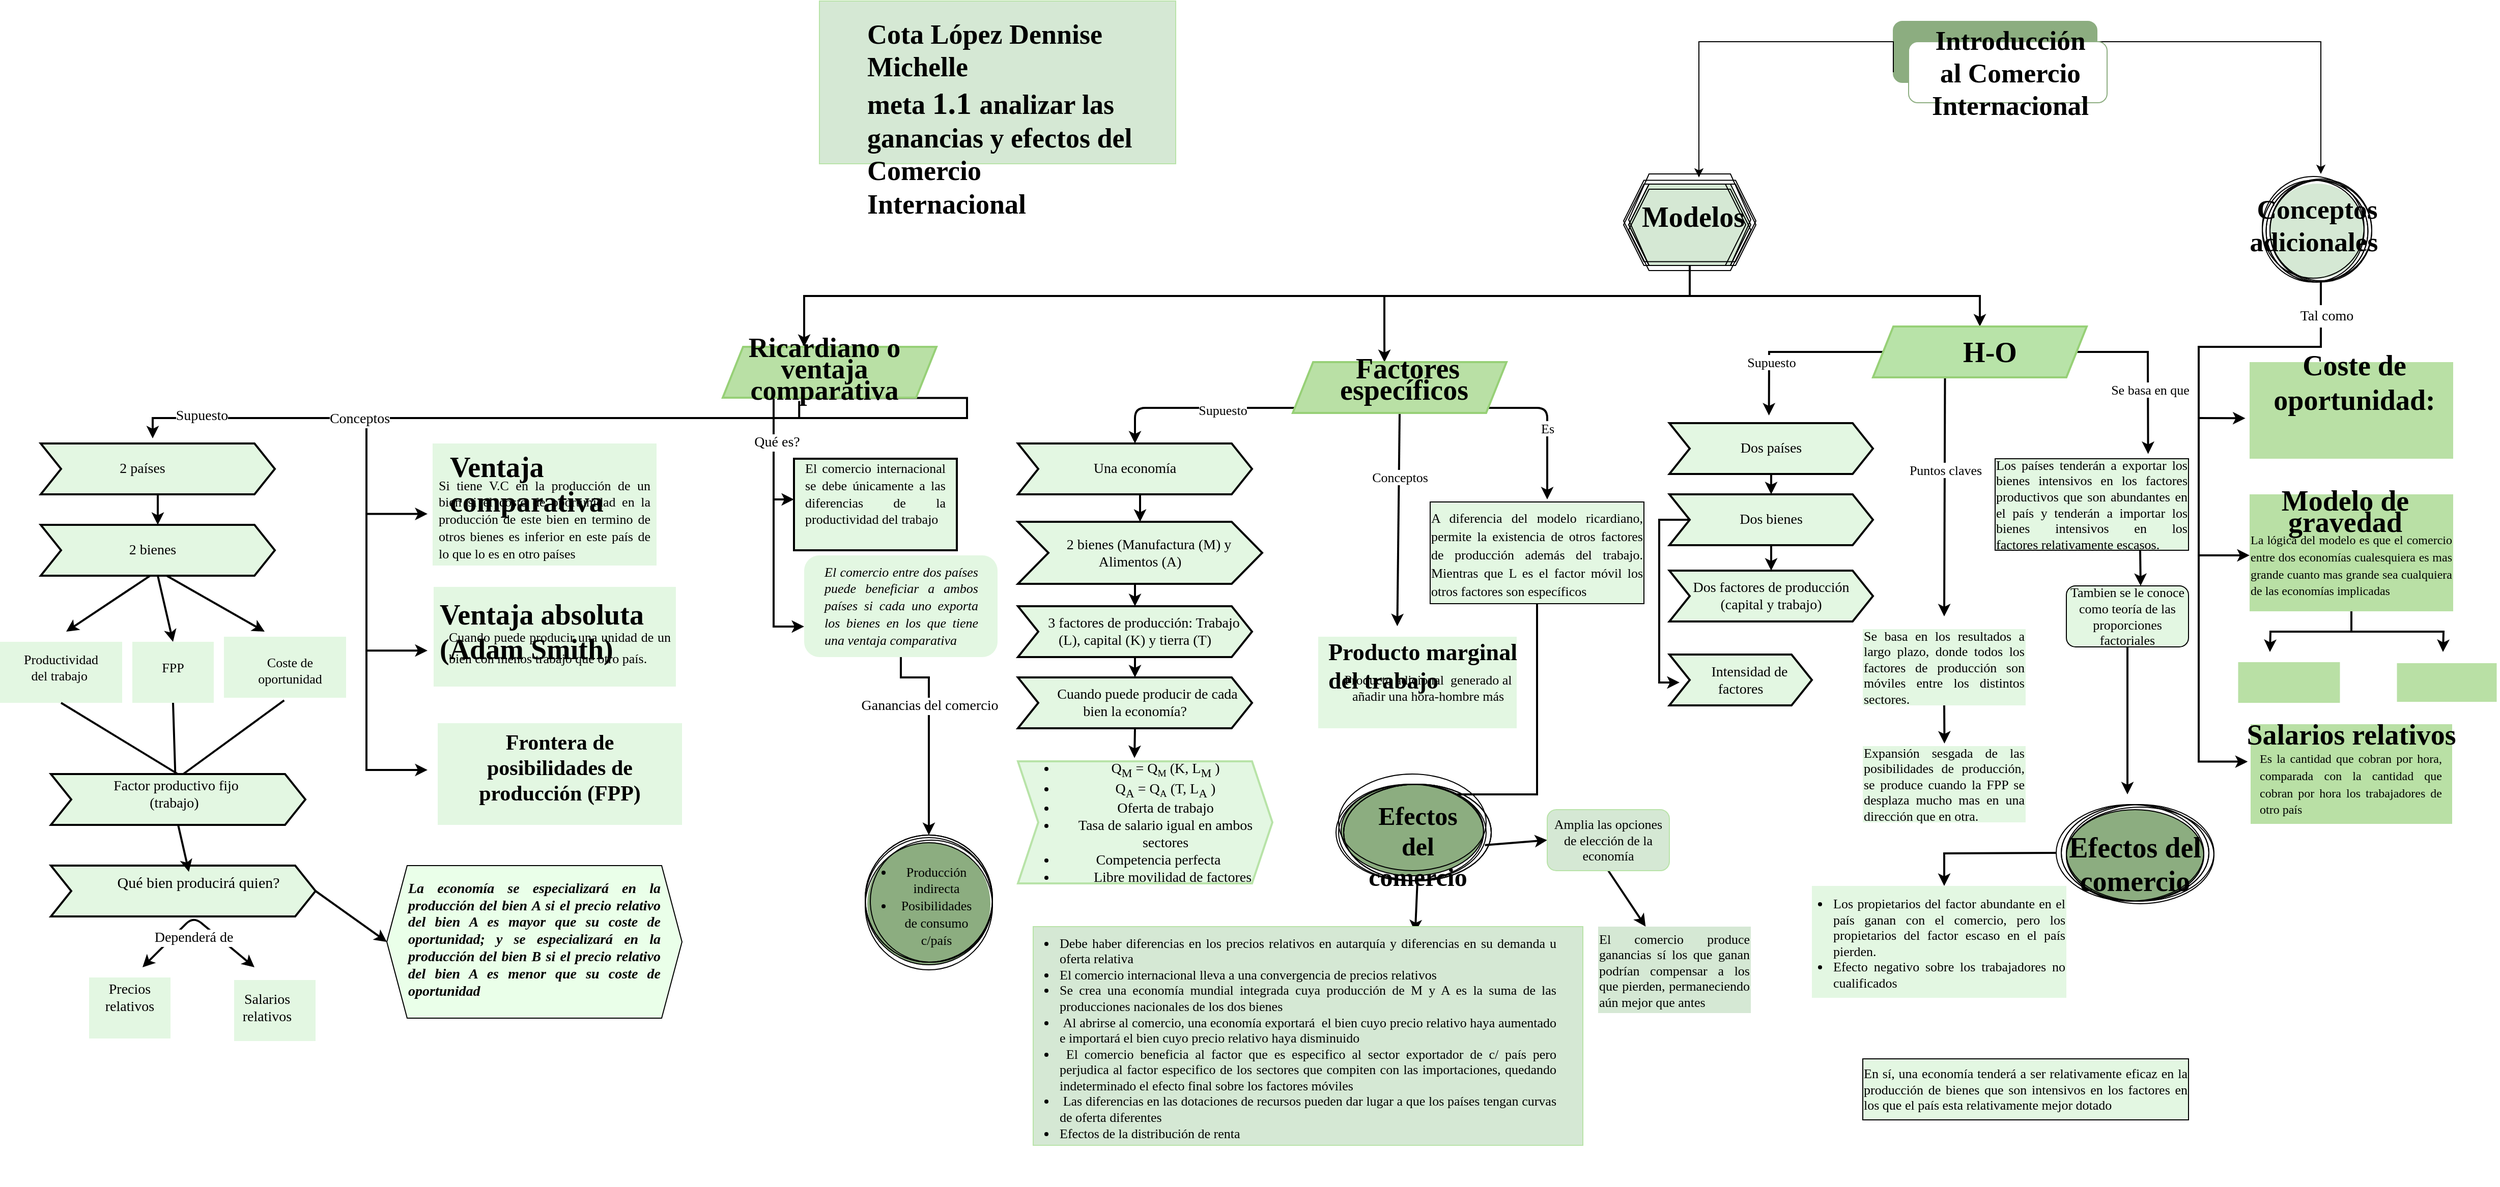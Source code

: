 <mxfile version="13.7.5" type="github">
  <diagram id="CLQZxcMC5-kOAepzaijG" name="Page-1">
    <mxGraphModel dx="2875" dy="645" grid="1" gridSize="10" guides="1" tooltips="1" connect="1" arrows="1" fold="1" page="1" pageScale="1" pageWidth="827" pageHeight="1169" math="0" shadow="0">
      <root>
        <mxCell id="0" />
        <mxCell id="1" parent="0" />
        <mxCell id="q8S28wrqsm7eVF6ChEKj-326" value="&lt;br&gt;&lt;br&gt;&lt;b style=&quot;color: rgb(0 , 0 , 0) ; font-family: &amp;#34;strawberry blossom&amp;#34; ; font-size: 28px ; font-style: normal ; letter-spacing: normal ; text-align: center ; text-indent: 0px ; text-transform: none ; word-spacing: 0px&quot;&gt;Efectos del comercio&lt;/b&gt;&lt;br&gt;" style="ellipse;whiteSpace=wrap;html=1;labelBackgroundColor=none;strokeColor=#000000;strokeWidth=1;gradientColor=none;fontFamily=Times New Roman;fontSize=13;align=center;fillColor=#8CAD80;verticalAlign=bottom;horizontal=1;" vertex="1" parent="1">
          <mxGeometry x="400" y="815" width="135" height="90" as="geometry" />
        </mxCell>
        <mxCell id="q8S28wrqsm7eVF6ChEKj-284" value="Es" style="endArrow=classic;startArrow=classic;html=1;strokeWidth=2;fontFamily=Times New Roman;fontSize=13;exitX=0.5;exitY=0;exitDx=0;exitDy=0;" edge="1" parent="1" source="q8S28wrqsm7eVF6ChEKj-218">
          <mxGeometry width="50" height="50" relative="1" as="geometry">
            <mxPoint x="-560" y="770" as="sourcePoint" />
            <mxPoint x="-110" y="510" as="targetPoint" />
            <Array as="points">
              <mxPoint x="-515" y="420" />
              <mxPoint x="-270" y="420" />
              <mxPoint x="-140" y="420" />
              <mxPoint x="-110" y="420" />
            </Array>
          </mxGeometry>
        </mxCell>
        <mxCell id="q8S28wrqsm7eVF6ChEKj-285" value="Supuesto&lt;br&gt;" style="edgeLabel;html=1;align=center;verticalAlign=middle;resizable=0;points=[];fontSize=13;fontFamily=Times New Roman;" vertex="1" connectable="0" parent="q8S28wrqsm7eVF6ChEKj-284">
          <mxGeometry x="-0.544" y="-2" relative="1" as="geometry">
            <mxPoint as="offset" />
          </mxGeometry>
        </mxCell>
        <mxCell id="q8S28wrqsm7eVF6ChEKj-119" style="edgeStyle=orthogonalEdgeStyle;rounded=0;orthogonalLoop=1;jettySize=auto;html=1;exitX=0.371;exitY=0.883;exitDx=0;exitDy=0;strokeWidth=2;fontFamily=Times New Roman;fontSize=14;exitPerimeter=0;" edge="1" parent="1" source="q8S28wrqsm7eVF6ChEKj-65">
          <mxGeometry relative="1" as="geometry">
            <mxPoint x="-678.76" y="420.0" as="sourcePoint" />
            <mxPoint x="-840" y="635" as="targetPoint" />
            <Array as="points">
              <mxPoint x="-870" y="404" />
              <mxPoint x="-870" y="635" />
            </Array>
          </mxGeometry>
        </mxCell>
        <mxCell id="q8S28wrqsm7eVF6ChEKj-125" value="Qué es?" style="edgeLabel;html=1;align=center;verticalAlign=middle;resizable=0;points=[];fontSize=14;fontFamily=Times New Roman;labelBorderColor=none;" vertex="1" connectable="0" parent="q8S28wrqsm7eVF6ChEKj-119">
          <mxGeometry x="0.117" y="-3" relative="1" as="geometry">
            <mxPoint x="6.0" y="-85.88" as="offset" />
          </mxGeometry>
        </mxCell>
        <mxCell id="q8S28wrqsm7eVF6ChEKj-105" style="edgeStyle=orthogonalEdgeStyle;rounded=0;orthogonalLoop=1;jettySize=auto;html=1;exitX=0.386;exitY=1.006;exitDx=0;exitDy=0;strokeWidth=2;fontFamily=Times New Roman;fontSize=14;exitPerimeter=0;" edge="1" parent="1" source="q8S28wrqsm7eVF6ChEKj-65">
          <mxGeometry relative="1" as="geometry">
            <mxPoint x="-1210" y="776" as="targetPoint" />
            <Array as="points">
              <mxPoint x="-680" y="430" />
              <mxPoint x="-1270" y="430" />
              <mxPoint x="-1270" y="776" />
            </Array>
          </mxGeometry>
        </mxCell>
        <mxCell id="q8S28wrqsm7eVF6ChEKj-267" value="" style="endArrow=none;html=1;strokeWidth=2;fontFamily=Times New Roman;fontSize=11;exitX=0.5;exitY=1;exitDx=0;exitDy=0;entryX=0.5;entryY=0;entryDx=0;entryDy=0;" edge="1" parent="1" source="q8S28wrqsm7eVF6ChEKj-163" target="q8S28wrqsm7eVF6ChEKj-179">
          <mxGeometry width="50" height="50" relative="1" as="geometry">
            <mxPoint x="-1070" y="630" as="sourcePoint" />
            <mxPoint x="-1450" y="770" as="targetPoint" />
          </mxGeometry>
        </mxCell>
        <mxCell id="q8S28wrqsm7eVF6ChEKj-181" value="" style="shape=step;perimeter=stepPerimeter;whiteSpace=wrap;html=1;fixedSize=1;labelBackgroundColor=none;strokeColor=#000000;strokeWidth=2;fillColor=#E3F7E2;fontFamily=Times New Roman;fontSize=14;" vertex="1" parent="1">
          <mxGeometry x="-1580" y="870" width="260" height="50" as="geometry" />
        </mxCell>
        <mxCell id="q8S28wrqsm7eVF6ChEKj-159" value="" style="endArrow=classic;startArrow=classic;html=1;strokeWidth=2;fontFamily=Times New Roman;fontSize=14;" edge="1" parent="1">
          <mxGeometry width="50" height="50" relative="1" as="geometry">
            <mxPoint x="-1565" y="640" as="sourcePoint" />
            <mxPoint x="-1370" y="640" as="targetPoint" />
            <Array as="points">
              <mxPoint x="-1475" y="580" />
            </Array>
          </mxGeometry>
        </mxCell>
        <mxCell id="q8S28wrqsm7eVF6ChEKj-1" value="" style="rounded=1;whiteSpace=wrap;html=1;fontColor=#ffffff;fillColor=#8CAD80;strokeColor=#8CAD80;" vertex="1" parent="1">
          <mxGeometry x="230" y="40" width="200" height="60" as="geometry" />
        </mxCell>
        <mxCell id="q8S28wrqsm7eVF6ChEKj-6" style="edgeStyle=orthogonalEdgeStyle;rounded=0;orthogonalLoop=1;jettySize=auto;html=1;exitX=1;exitY=0.5;exitDx=0;exitDy=0;fontFamily=Times New Roman;fontSize=14;" edge="1" parent="1" source="q8S28wrqsm7eVF6ChEKj-3">
          <mxGeometry relative="1" as="geometry">
            <mxPoint x="650" y="190" as="targetPoint" />
            <Array as="points">
              <mxPoint x="430" y="90" />
              <mxPoint x="430" y="60" />
              <mxPoint x="650" y="60" />
            </Array>
          </mxGeometry>
        </mxCell>
        <mxCell id="q8S28wrqsm7eVF6ChEKj-3" value="" style="rounded=1;whiteSpace=wrap;html=1;fontColor=#ffffff;fillColor=#FFFFFF;strokeColor=#8CAD80;" vertex="1" parent="1">
          <mxGeometry x="245" y="60" width="195" height="60" as="geometry" />
        </mxCell>
        <mxCell id="q8S28wrqsm7eVF6ChEKj-7" style="edgeStyle=orthogonalEdgeStyle;rounded=0;orthogonalLoop=1;jettySize=auto;html=1;fontFamily=Times New Roman;fontSize=14;entryX=0.575;entryY=-0.082;entryDx=0;entryDy=0;entryPerimeter=0;" edge="1" parent="1" target="q8S28wrqsm7eVF6ChEKj-13">
          <mxGeometry relative="1" as="geometry">
            <mxPoint x="60" y="190" as="targetPoint" />
            <mxPoint x="230" y="90" as="sourcePoint" />
            <Array as="points">
              <mxPoint x="230" y="60" />
              <mxPoint x="39" y="60" />
            </Array>
          </mxGeometry>
        </mxCell>
        <mxCell id="q8S28wrqsm7eVF6ChEKj-4" value="&lt;span style=&quot;font-family: &amp;#34;strawberry blossom&amp;#34; ; font-size: 26.667px ; font-weight: 700&quot;&gt;Introducción al Comercio Internacional&lt;/span&gt;" style="text;html=1;strokeColor=none;fillColor=none;align=center;verticalAlign=middle;whiteSpace=wrap;rounded=0;fontFamily=Times New Roman;fontSize=14;" vertex="1" parent="1">
          <mxGeometry x="260" y="80" width="170" height="20" as="geometry" />
        </mxCell>
        <mxCell id="q8S28wrqsm7eVF6ChEKj-13" value="" style="shape=hexagon;perimeter=hexagonPerimeter2;whiteSpace=wrap;html=1;fixedSize=1;fontFamily=Times New Roman;fontSize=14;fontColor=#ffffff;strokeColor=#D5E8D4;fillColor=#D5E8D4;" vertex="1" parent="1">
          <mxGeometry x="-30" y="200" width="120" height="80" as="geometry" />
        </mxCell>
        <mxCell id="q8S28wrqsm7eVF6ChEKj-17" value="" style="shape=hexagon;perimeter=hexagonPerimeter2;whiteSpace=wrap;html=1;fixedSize=1;fontFamily=Times New Roman;fontSize=14;fillColor=none;" vertex="1" parent="1">
          <mxGeometry x="-35" y="200" width="120" height="80" as="geometry" />
        </mxCell>
        <mxCell id="q8S28wrqsm7eVF6ChEKj-18" value="" style="shape=hexagon;perimeter=hexagonPerimeter2;whiteSpace=wrap;html=1;fixedSize=1;fontFamily=Times New Roman;fontSize=14;fillColor=none;" vertex="1" parent="1">
          <mxGeometry x="-30" y="200" width="120" height="80" as="geometry" />
        </mxCell>
        <mxCell id="q8S28wrqsm7eVF6ChEKj-19" value="" style="shape=hexagon;perimeter=hexagonPerimeter2;whiteSpace=wrap;html=1;fixedSize=1;fontFamily=Times New Roman;fontSize=14;fillColor=none;" vertex="1" parent="1">
          <mxGeometry x="-30" y="200" width="125" height="80" as="geometry" />
        </mxCell>
        <mxCell id="q8S28wrqsm7eVF6ChEKj-21" value="" style="shape=hexagon;perimeter=hexagonPerimeter2;whiteSpace=wrap;html=1;fixedSize=1;fontFamily=Times New Roman;fontSize=14;fillColor=none;" vertex="1" parent="1">
          <mxGeometry x="-35" y="196.25" width="130" height="80" as="geometry" />
        </mxCell>
        <mxCell id="q8S28wrqsm7eVF6ChEKj-22" value="" style="shape=hexagon;perimeter=hexagonPerimeter2;whiteSpace=wrap;html=1;fixedSize=1;fontFamily=Times New Roman;fontSize=14;fillColor=none;" vertex="1" parent="1">
          <mxGeometry x="-30" y="205" width="120" height="80" as="geometry" />
        </mxCell>
        <mxCell id="q8S28wrqsm7eVF6ChEKj-28" value="&lt;br style=&quot;font-size: 28px&quot;&gt;&lt;br style=&quot;font-size: 28px&quot;&gt;&lt;span style=&quot;font-size: 28px ; font-family: &amp;#34;strawberry blossom&amp;#34; ; font-weight: 700&quot;&gt;&amp;nbsp;Modelos&lt;/span&gt;" style="text;html=1;fillColor=none;align=center;verticalAlign=middle;whiteSpace=wrap;rounded=0;fontFamily=Times New Roman;fontSize=14;" vertex="1" parent="1">
          <mxGeometry x="-15" y="200" width="90" height="30" as="geometry" />
        </mxCell>
        <mxCell id="q8S28wrqsm7eVF6ChEKj-31" value="" style="ellipse;whiteSpace=wrap;html=1;aspect=fixed;fontFamily=Times New Roman;fontSize=14;fillColor=#D5E8D4;strokeColor=#D5E8D4;" vertex="1" parent="1">
          <mxGeometry x="600" y="200" width="92.5" height="92.5" as="geometry" />
        </mxCell>
        <mxCell id="q8S28wrqsm7eVF6ChEKj-40" value="" style="ellipse;whiteSpace=wrap;html=1;aspect=fixed;fillColor=none;fontFamily=Times New Roman;fontSize=14;" vertex="1" parent="1">
          <mxGeometry x="592.5" y="192.5" width="100" height="100" as="geometry" />
        </mxCell>
        <mxCell id="q8S28wrqsm7eVF6ChEKj-41" value="&lt;span style=&quot;font-family: &amp;#34;strawberry blossom&amp;#34; ; font-size: 26.667px ; font-weight: 700&quot;&gt;Conceptos adicionales&amp;nbsp;&lt;/span&gt;" style="text;html=1;strokeColor=none;fillColor=none;align=center;verticalAlign=middle;whiteSpace=wrap;rounded=0;fontFamily=Times New Roman;fontSize=14;" vertex="1" parent="1">
          <mxGeometry x="568.75" y="215" width="155" height="50" as="geometry" />
        </mxCell>
        <mxCell id="q8S28wrqsm7eVF6ChEKj-42" value="" style="ellipse;whiteSpace=wrap;html=1;aspect=fixed;fillColor=none;fontFamily=Times New Roman;fontSize=14;" vertex="1" parent="1">
          <mxGeometry x="600" y="196.25" width="100" height="100" as="geometry" />
        </mxCell>
        <mxCell id="q8S28wrqsm7eVF6ChEKj-43" value="" style="ellipse;whiteSpace=wrap;html=1;aspect=fixed;fillColor=none;fontFamily=Times New Roman;fontSize=14;" vertex="1" parent="1">
          <mxGeometry x="596.25" y="196.25" width="100" height="100" as="geometry" />
        </mxCell>
        <mxCell id="q8S28wrqsm7eVF6ChEKj-44" value="" style="ellipse;whiteSpace=wrap;html=1;aspect=fixed;fillColor=none;fontFamily=Times New Roman;fontSize=14;" vertex="1" parent="1">
          <mxGeometry x="592.5" y="196.25" width="100" height="100" as="geometry" />
        </mxCell>
        <mxCell id="q8S28wrqsm7eVF6ChEKj-45" value="" style="ellipse;whiteSpace=wrap;html=1;aspect=fixed;fillColor=none;fontFamily=Times New Roman;fontSize=14;" vertex="1" parent="1">
          <mxGeometry x="596.25" y="196.25" width="100" height="100" as="geometry" />
        </mxCell>
        <mxCell id="q8S28wrqsm7eVF6ChEKj-87" style="rounded=0;orthogonalLoop=1;jettySize=auto;html=1;exitX=0.5;exitY=1;exitDx=0;exitDy=0;strokeWidth=2;fontFamily=Times New Roman;fontSize=14;edgeStyle=orthogonalEdgeStyle;entryX=0.015;entryY=1.26;entryDx=0;entryDy=0;entryPerimeter=0;" edge="1" parent="1" source="q8S28wrqsm7eVF6ChEKj-46" target="q8S28wrqsm7eVF6ChEKj-99">
          <mxGeometry relative="1" as="geometry">
            <mxPoint x="550" y="770" as="targetPoint" />
            <Array as="points">
              <mxPoint x="650" y="360" />
              <mxPoint x="530" y="360" />
              <mxPoint x="530" y="768" />
            </Array>
          </mxGeometry>
        </mxCell>
        <mxCell id="q8S28wrqsm7eVF6ChEKj-46" value="" style="ellipse;whiteSpace=wrap;html=1;aspect=fixed;fillColor=none;fontFamily=Times New Roman;fontSize=14;" vertex="1" parent="1">
          <mxGeometry x="600" y="195" width="100" height="100" as="geometry" />
        </mxCell>
        <mxCell id="q8S28wrqsm7eVF6ChEKj-61" style="edgeStyle=orthogonalEdgeStyle;rounded=0;orthogonalLoop=1;jettySize=auto;html=1;exitX=0.5;exitY=1;exitDx=0;exitDy=0;fontFamily=Times New Roman;fontSize=14;strokeWidth=2;entryX=0.429;entryY=0;entryDx=0;entryDy=0;entryPerimeter=0;" edge="1" parent="1" source="q8S28wrqsm7eVF6ChEKj-50" target="q8S28wrqsm7eVF6ChEKj-58">
          <mxGeometry relative="1" as="geometry">
            <mxPoint x="-80" y="338" as="targetPoint" />
            <Array as="points">
              <mxPoint x="30" y="310" />
              <mxPoint x="-270" y="310" />
              <mxPoint x="-270" y="350" />
            </Array>
          </mxGeometry>
        </mxCell>
        <mxCell id="q8S28wrqsm7eVF6ChEKj-63" style="edgeStyle=orthogonalEdgeStyle;rounded=0;orthogonalLoop=1;jettySize=auto;html=1;exitX=0.5;exitY=1;exitDx=0;exitDy=0;entryX=0.5;entryY=0;entryDx=0;entryDy=0;fontFamily=Times New Roman;fontSize=14;strokeWidth=2;" edge="1" parent="1" source="q8S28wrqsm7eVF6ChEKj-50" target="q8S28wrqsm7eVF6ChEKj-59">
          <mxGeometry relative="1" as="geometry" />
        </mxCell>
        <mxCell id="q8S28wrqsm7eVF6ChEKj-64" style="edgeStyle=orthogonalEdgeStyle;rounded=0;orthogonalLoop=1;jettySize=auto;html=1;exitX=0.5;exitY=1;exitDx=0;exitDy=0;strokeWidth=2;fontFamily=Times New Roman;fontSize=14;" edge="1" parent="1" source="q8S28wrqsm7eVF6ChEKj-50">
          <mxGeometry relative="1" as="geometry">
            <mxPoint x="-840" y="360" as="targetPoint" />
            <Array as="points">
              <mxPoint x="30" y="310" />
              <mxPoint x="-840" y="310" />
              <mxPoint x="-840" y="340" />
            </Array>
          </mxGeometry>
        </mxCell>
        <mxCell id="q8S28wrqsm7eVF6ChEKj-290" value="Es&lt;br&gt;" style="edgeLabel;html=1;align=center;verticalAlign=middle;resizable=0;points=[];fontSize=13;fontFamily=Times New Roman;" vertex="1" connectable="0" parent="q8S28wrqsm7eVF6ChEKj-64">
          <mxGeometry x="-0.641" y="-7" relative="1" as="geometry">
            <mxPoint y="137" as="offset" />
          </mxGeometry>
        </mxCell>
        <mxCell id="q8S28wrqsm7eVF6ChEKj-50" value="" style="shape=hexagon;perimeter=hexagonPerimeter2;whiteSpace=wrap;html=1;fixedSize=1;fontFamily=Times New Roman;fontSize=14;fillColor=none;" vertex="1" parent="1">
          <mxGeometry x="-30" y="190" width="120" height="90" as="geometry" />
        </mxCell>
        <mxCell id="q8S28wrqsm7eVF6ChEKj-57" value="" style="shape=parallelogram;perimeter=parallelogramPerimeter;whiteSpace=wrap;html=1;fixedSize=1;fontFamily=Times New Roman;fontSize=14;strokeWidth=2;fillColor=#B9E0A5;strokeColor=#97D077;" vertex="1" parent="1">
          <mxGeometry x="-920" y="360" width="210" height="50" as="geometry" />
        </mxCell>
        <mxCell id="q8S28wrqsm7eVF6ChEKj-287" style="edgeStyle=none;rounded=0;orthogonalLoop=1;jettySize=auto;html=1;exitX=0.5;exitY=1;exitDx=0;exitDy=0;entryX=0.351;entryY=-0.178;entryDx=0;entryDy=0;entryPerimeter=0;strokeWidth=2;fontFamily=Times New Roman;fontSize=13;" edge="1" parent="1" source="q8S28wrqsm7eVF6ChEKj-58" target="q8S28wrqsm7eVF6ChEKj-226">
          <mxGeometry relative="1" as="geometry" />
        </mxCell>
        <mxCell id="q8S28wrqsm7eVF6ChEKj-288" value="Conceptos&lt;br&gt;" style="edgeLabel;html=1;align=center;verticalAlign=middle;resizable=0;points=[];fontSize=13;fontFamily=Times New Roman;" vertex="1" connectable="0" parent="q8S28wrqsm7eVF6ChEKj-287">
          <mxGeometry x="-0.399" relative="1" as="geometry">
            <mxPoint as="offset" />
          </mxGeometry>
        </mxCell>
        <mxCell id="q8S28wrqsm7eVF6ChEKj-58" value="" style="shape=parallelogram;perimeter=parallelogramPerimeter;whiteSpace=wrap;html=1;fixedSize=1;fontFamily=Times New Roman;fontSize=14;strokeWidth=2;strokeColor=#97D077;fillColor=#B9E0A5;" vertex="1" parent="1">
          <mxGeometry x="-360" y="375" width="210" height="50" as="geometry" />
        </mxCell>
        <mxCell id="q8S28wrqsm7eVF6ChEKj-291" style="edgeStyle=none;rounded=0;orthogonalLoop=1;jettySize=auto;html=1;exitX=0;exitY=0.5;exitDx=0;exitDy=0;strokeWidth=2;fontFamily=Times New Roman;fontSize=13;entryX=0.489;entryY=-0.151;entryDx=0;entryDy=0;entryPerimeter=0;" edge="1" parent="1" source="q8S28wrqsm7eVF6ChEKj-59" target="q8S28wrqsm7eVF6ChEKj-307">
          <mxGeometry relative="1" as="geometry">
            <mxPoint x="70" y="410" as="targetPoint" />
            <Array as="points">
              <mxPoint x="108" y="365" />
            </Array>
          </mxGeometry>
        </mxCell>
        <mxCell id="q8S28wrqsm7eVF6ChEKj-292" value="Supuesto" style="edgeLabel;html=1;align=center;verticalAlign=middle;resizable=0;points=[];fontSize=13;fontFamily=Times New Roman;" vertex="1" connectable="0" parent="q8S28wrqsm7eVF6ChEKj-291">
          <mxGeometry x="0.293" y="-1" relative="1" as="geometry">
            <mxPoint x="3" y="9.06" as="offset" />
          </mxGeometry>
        </mxCell>
        <mxCell id="q8S28wrqsm7eVF6ChEKj-293" style="edgeStyle=none;rounded=0;orthogonalLoop=1;jettySize=auto;html=1;exitX=0.337;exitY=0.926;exitDx=0;exitDy=0;strokeWidth=2;fontFamily=Times New Roman;fontSize=13;exitPerimeter=0;" edge="1" parent="1" source="q8S28wrqsm7eVF6ChEKj-59">
          <mxGeometry relative="1" as="geometry">
            <mxPoint x="280" y="625" as="targetPoint" />
          </mxGeometry>
        </mxCell>
        <mxCell id="q8S28wrqsm7eVF6ChEKj-295" value="Puntos claves" style="edgeLabel;html=1;align=center;verticalAlign=middle;resizable=0;points=[];fontSize=13;fontFamily=Times New Roman;labelBackgroundColor=#FFFFFF;labelBorderColor=none;" vertex="1" connectable="0" parent="q8S28wrqsm7eVF6ChEKj-293">
          <mxGeometry x="-0.22" relative="1" as="geometry">
            <mxPoint y="1" as="offset" />
          </mxGeometry>
        </mxCell>
        <mxCell id="q8S28wrqsm7eVF6ChEKj-294" style="edgeStyle=none;rounded=0;orthogonalLoop=1;jettySize=auto;html=1;exitX=1;exitY=0.5;exitDx=0;exitDy=0;strokeWidth=2;fontFamily=Times New Roman;fontSize=13;entryX=0.791;entryY=-0.052;entryDx=0;entryDy=0;entryPerimeter=0;" edge="1" parent="1" source="q8S28wrqsm7eVF6ChEKj-59" target="q8S28wrqsm7eVF6ChEKj-299">
          <mxGeometry relative="1" as="geometry">
            <mxPoint x="480.0" y="440" as="targetPoint" />
            <Array as="points">
              <mxPoint x="480" y="365" />
            </Array>
          </mxGeometry>
        </mxCell>
        <mxCell id="q8S28wrqsm7eVF6ChEKj-298" value="Se basa en que" style="edgeLabel;html=1;align=center;verticalAlign=middle;resizable=0;points=[];fontSize=13;fontFamily=Times New Roman;" vertex="1" connectable="0" parent="q8S28wrqsm7eVF6ChEKj-294">
          <mxGeometry x="-0.035" y="-25" relative="1" as="geometry">
            <mxPoint x="27" y="25" as="offset" />
          </mxGeometry>
        </mxCell>
        <mxCell id="q8S28wrqsm7eVF6ChEKj-59" value="" style="shape=parallelogram;perimeter=parallelogramPerimeter;whiteSpace=wrap;html=1;fixedSize=1;fontFamily=Times New Roman;fontSize=14;strokeWidth=2;fillColor=#B8E3A8;strokeColor=#97D077;" vertex="1" parent="1">
          <mxGeometry x="210" y="340" width="210" height="50" as="geometry" />
        </mxCell>
        <mxCell id="q8S28wrqsm7eVF6ChEKj-147" style="edgeStyle=orthogonalEdgeStyle;rounded=0;orthogonalLoop=1;jettySize=auto;html=1;exitX=0.387;exitY=1.066;exitDx=0;exitDy=0;strokeWidth=2;fontFamily=Times New Roman;fontSize=14;exitPerimeter=0;" edge="1" parent="1" source="q8S28wrqsm7eVF6ChEKj-65">
          <mxGeometry relative="1" as="geometry">
            <mxPoint x="-1480" y="450" as="targetPoint" />
            <Array as="points">
              <mxPoint x="-845" y="430" />
              <mxPoint x="-1480" y="430" />
            </Array>
          </mxGeometry>
        </mxCell>
        <mxCell id="q8S28wrqsm7eVF6ChEKj-148" value="Conceptos" style="edgeLabel;html=1;align=center;verticalAlign=middle;resizable=0;points=[];fontSize=14;fontFamily=Times New Roman;labelBorderColor=none;" vertex="1" connectable="0" parent="q8S28wrqsm7eVF6ChEKj-147">
          <mxGeometry x="-0.312" y="1" relative="1" as="geometry">
            <mxPoint x="-218.27" as="offset" />
          </mxGeometry>
        </mxCell>
        <mxCell id="q8S28wrqsm7eVF6ChEKj-152" value="Supuesto" style="edgeLabel;html=1;align=center;verticalAlign=middle;resizable=0;points=[];fontSize=14;fontFamily=Times New Roman;labelBorderColor=none;" vertex="1" connectable="0" parent="q8S28wrqsm7eVF6ChEKj-147">
          <mxGeometry x="0.837" y="-2" relative="1" as="geometry">
            <mxPoint x="13.16" as="offset" />
          </mxGeometry>
        </mxCell>
        <mxCell id="q8S28wrqsm7eVF6ChEKj-65" value="&lt;p class=&quot;MsoNormal&quot;&gt;&lt;span lang=&quot;ES-MX&quot; style=&quot;line-height: 107% ; font-family: &amp;#34;strawberry blossom&amp;#34;&quot;&gt;&lt;font style=&quot;font-size: 27px&quot;&gt;&lt;b&gt;Ricardiano o ventaja comparativa&lt;/b&gt;&lt;/font&gt;&lt;/span&gt;&lt;/p&gt;" style="text;html=1;strokeColor=none;fillColor=none;align=center;verticalAlign=middle;whiteSpace=wrap;rounded=0;fontFamily=Times New Roman;fontSize=14;" vertex="1" parent="1">
          <mxGeometry x="-930" y="360" width="220" height="50" as="geometry" />
        </mxCell>
        <mxCell id="q8S28wrqsm7eVF6ChEKj-66" value="&lt;p class=&quot;MsoNormal&quot;&gt;&lt;span lang=&quot;ES-MX&quot; style=&quot;line-height: 107% ; font-family: &amp;#34;strawberry blossom&amp;#34;&quot;&gt;&lt;font style=&quot;font-size: 28px&quot;&gt;&lt;b&gt;Factores específicos&amp;nbsp;&lt;/b&gt;&lt;/font&gt;&lt;/span&gt;&lt;/p&gt;" style="text;html=1;strokeColor=none;fillColor=none;align=center;verticalAlign=middle;whiteSpace=wrap;rounded=0;fontFamily=Times New Roman;fontSize=14;" vertex="1" parent="1">
          <mxGeometry x="-322.5" y="395" width="150" as="geometry" />
        </mxCell>
        <mxCell id="q8S28wrqsm7eVF6ChEKj-70" value="&lt;p class=&quot;MsoNormal&quot;&gt;&lt;font face=&quot;strawberry blossom&quot;&gt;&lt;span style=&quot;font-size: 28px&quot;&gt;&lt;b&gt;H-O&lt;/b&gt;&lt;/span&gt;&lt;/font&gt;&lt;/p&gt;" style="text;html=1;strokeColor=none;fillColor=none;align=center;verticalAlign=middle;whiteSpace=wrap;rounded=0;fontFamily=Times New Roman;fontSize=14;" vertex="1" parent="1">
          <mxGeometry x="210" y="355" width="230" height="20" as="geometry" />
        </mxCell>
        <mxCell id="q8S28wrqsm7eVF6ChEKj-74" value="" style="rounded=0;whiteSpace=wrap;html=1;strokeWidth=2;fontFamily=Times New Roman;fontSize=14;strokeColor=#FFFFFF;" vertex="1" parent="1">
          <mxGeometry x="620" y="320" width="70" height="20" as="geometry" />
        </mxCell>
        <mxCell id="q8S28wrqsm7eVF6ChEKj-75" value="Tal como" style="text;html=1;strokeColor=none;fillColor=none;align=center;verticalAlign=middle;whiteSpace=wrap;rounded=0;fontFamily=Times New Roman;fontSize=14;labelBorderColor=none;" vertex="1" parent="1">
          <mxGeometry x="616.25" y="320" width="80" height="20" as="geometry" />
        </mxCell>
        <mxCell id="q8S28wrqsm7eVF6ChEKj-76" value="" style="rounded=0;whiteSpace=wrap;html=1;strokeWidth=2;fillColor=#B9E0A5;fontFamily=Times New Roman;fontSize=14;strokeColor=none;" vertex="1" parent="1">
          <mxGeometry x="580" y="375" width="200" height="95" as="geometry" />
        </mxCell>
        <mxCell id="q8S28wrqsm7eVF6ChEKj-77" value="&lt;div style=&quot;text-align: center&quot;&gt;&lt;font face=&quot;strawberry blossom&quot;&gt;&lt;span style=&quot;font-size: 28px&quot;&gt;&lt;b&gt;Coste de oportunidad:&lt;/b&gt;&lt;/span&gt;&lt;/font&gt;&lt;/div&gt;" style="text;html=1;strokeColor=none;fillColor=none;align=center;verticalAlign=middle;whiteSpace=wrap;rounded=0;fontFamily=Times New Roman;fontSize=14;" vertex="1" parent="1">
          <mxGeometry x="596.25" y="380" width="173.75" height="30" as="geometry" />
        </mxCell>
        <mxCell id="q8S28wrqsm7eVF6ChEKj-94" style="edgeStyle=orthogonalEdgeStyle;rounded=0;orthogonalLoop=1;jettySize=auto;html=1;exitX=0.5;exitY=1;exitDx=0;exitDy=0;strokeWidth=2;fontFamily=Times New Roman;fontSize=14;" edge="1" parent="1" source="q8S28wrqsm7eVF6ChEKj-84">
          <mxGeometry relative="1" as="geometry">
            <mxPoint x="600" y="660" as="targetPoint" />
          </mxGeometry>
        </mxCell>
        <mxCell id="q8S28wrqsm7eVF6ChEKj-95" style="edgeStyle=orthogonalEdgeStyle;rounded=0;orthogonalLoop=1;jettySize=auto;html=1;exitX=0.5;exitY=1;exitDx=0;exitDy=0;strokeWidth=2;fontFamily=Times New Roman;fontSize=14;" edge="1" parent="1" source="q8S28wrqsm7eVF6ChEKj-84">
          <mxGeometry relative="1" as="geometry">
            <mxPoint x="770" y="660" as="targetPoint" />
          </mxGeometry>
        </mxCell>
        <mxCell id="q8S28wrqsm7eVF6ChEKj-84" value="" style="rounded=0;whiteSpace=wrap;html=1;strokeWidth=2;fillColor=#B9E0A5;fontFamily=Times New Roman;fontSize=14;strokeColor=none;" vertex="1" parent="1">
          <mxGeometry x="580" y="505" width="200" height="115" as="geometry" />
        </mxCell>
        <mxCell id="q8S28wrqsm7eVF6ChEKj-85" value="&lt;p class=&quot;MsoNormal&quot;&gt;&lt;span lang=&quot;ES-MX&quot; style=&quot;line-height: 107% ; font-family: &amp;#34;strawberry blossom&amp;#34;&quot;&gt;&lt;font style=&quot;font-size: 28px&quot;&gt;&lt;b&gt;Modelo de gravedad&lt;/b&gt;&lt;/font&gt;&lt;/span&gt;&lt;/p&gt;" style="text;html=1;strokeColor=none;fillColor=none;align=center;verticalAlign=middle;whiteSpace=wrap;rounded=0;fontFamily=Times New Roman;fontSize=14;" vertex="1" parent="1">
          <mxGeometry x="568.75" y="510" width="210" height="30" as="geometry" />
        </mxCell>
        <mxCell id="q8S28wrqsm7eVF6ChEKj-86" value="&lt;div style=&quot;text-align: justify&quot;&gt;&lt;span&gt;&lt;font style=&quot;font-size: 12px&quot;&gt;La lógica del modelo es que el comercio entre dos economías cualesquiera es mas grande cuanto mas grande sea cualquiera de las economías implicadas&lt;/font&gt;&lt;/span&gt;&lt;/div&gt;" style="text;html=1;strokeColor=none;fillColor=none;align=center;verticalAlign=middle;whiteSpace=wrap;rounded=0;fontFamily=Times New Roman;fontSize=14;" vertex="1" parent="1">
          <mxGeometry x="580" y="565" width="200" height="20" as="geometry" />
        </mxCell>
        <mxCell id="q8S28wrqsm7eVF6ChEKj-90" value="" style="endArrow=classic;html=1;strokeWidth=2;fontFamily=Times New Roman;fontSize=14;entryX=-0.021;entryY=0.581;entryDx=0;entryDy=0;entryPerimeter=0;" edge="1" parent="1" target="q8S28wrqsm7eVF6ChEKj-76">
          <mxGeometry width="50" height="50" relative="1" as="geometry">
            <mxPoint x="530" y="430" as="sourcePoint" />
            <mxPoint x="590" y="410" as="targetPoint" />
          </mxGeometry>
        </mxCell>
        <mxCell id="q8S28wrqsm7eVF6ChEKj-96" value="" style="rounded=0;whiteSpace=wrap;html=1;strokeWidth=2;fillColor=#B9E0A5;fontFamily=Times New Roman;fontSize=14;strokeColor=none;" vertex="1" parent="1">
          <mxGeometry x="568.75" y="670" width="100" height="40" as="geometry" />
        </mxCell>
        <mxCell id="q8S28wrqsm7eVF6ChEKj-97" value="" style="rounded=0;whiteSpace=wrap;html=1;strokeColor=#FFFFFF;strokeWidth=2;fillColor=#B9E0A5;fontFamily=Times New Roman;fontSize=14;" vertex="1" parent="1">
          <mxGeometry x="723.75" y="670" width="100" height="40" as="geometry" />
        </mxCell>
        <mxCell id="q8S28wrqsm7eVF6ChEKj-98" value="" style="rounded=0;whiteSpace=wrap;html=1;strokeColor=#FFFFFF;strokeWidth=2;fillColor=#B9E0A5;fontFamily=Times New Roman;fontSize=14;" vertex="1" parent="1">
          <mxGeometry x="580" y="730" width="200" height="100" as="geometry" />
        </mxCell>
        <mxCell id="q8S28wrqsm7eVF6ChEKj-99" value="&lt;p class=&quot;MsoNormal&quot;&gt;&lt;span lang=&quot;ES-MX&quot; style=&quot;line-height: 107% ; font-family: &amp;#34;strawberry blossom&amp;#34;&quot;&gt;&lt;font style=&quot;font-size: 28px&quot;&gt;&lt;b&gt;Salarios relativos&lt;/b&gt;&lt;/font&gt;&lt;/span&gt;&lt;/p&gt;" style="text;html=1;strokeColor=none;fillColor=none;align=center;verticalAlign=middle;whiteSpace=wrap;rounded=0;fontFamily=Times New Roman;fontSize=14;" vertex="1" parent="1">
          <mxGeometry x="575" y="730" width="210" height="30" as="geometry" />
        </mxCell>
        <mxCell id="q8S28wrqsm7eVF6ChEKj-101" value="" style="endArrow=classic;html=1;strokeWidth=2;fontFamily=Times New Roman;fontSize=14;" edge="1" parent="1">
          <mxGeometry width="50" height="50" relative="1" as="geometry">
            <mxPoint x="530" y="565" as="sourcePoint" />
            <mxPoint x="580" y="565" as="targetPoint" />
          </mxGeometry>
        </mxCell>
        <mxCell id="q8S28wrqsm7eVF6ChEKj-102" value="&lt;div style=&quot;text-align: justify&quot;&gt;&lt;span style=&quot;font-size: 12px&quot;&gt;Es la cantidad que cobran por hora, comparada con la cantidad que cobran por hora los trabajadores de otro país&lt;/span&gt;&lt;/div&gt;" style="text;html=1;strokeColor=none;fillColor=none;align=center;verticalAlign=middle;whiteSpace=wrap;rounded=0;fontFamily=Times New Roman;fontSize=14;" vertex="1" parent="1">
          <mxGeometry x="588.75" y="780" width="181.25" height="20" as="geometry" />
        </mxCell>
        <mxCell id="q8S28wrqsm7eVF6ChEKj-107" value="" style="rounded=0;whiteSpace=wrap;html=1;strokeWidth=2;fontFamily=Times New Roman;fontSize=14;fillColor=#E3F7E2;strokeColor=none;" vertex="1" parent="1">
          <mxGeometry x="-1205" y="455" width="220" height="120" as="geometry" />
        </mxCell>
        <mxCell id="q8S28wrqsm7eVF6ChEKj-108" value="&lt;div style=&quot;text-align: justify&quot;&gt;&lt;font style=&quot;font-size: 13px&quot;&gt;Si tiene V.C en la producción&amp;nbsp;de un bien si el coste de oportunidad en la producción de este bien en termino de otros bienes es inferior en este país&amp;nbsp;de lo que lo es en otro países&lt;/font&gt;&lt;/div&gt;" style="text;html=1;strokeColor=none;fillColor=none;align=center;verticalAlign=middle;whiteSpace=wrap;rounded=0;fontFamily=Times New Roman;fontSize=14;" vertex="1" parent="1">
          <mxGeometry x="-1200" y="520" width="210" height="20" as="geometry" />
        </mxCell>
        <mxCell id="q8S28wrqsm7eVF6ChEKj-109" value="&lt;b style=&quot;color: rgb(0 , 0 , 0) ; font-family: &amp;#34;strawberry blossom&amp;#34; ; font-size: 28px ; font-style: normal ; letter-spacing: normal ; text-align: center ; text-indent: 0px ; text-transform: none ; word-spacing: 0px&quot;&gt;Ventaja comparativa&lt;br&gt;&lt;br&gt;&lt;/b&gt;" style="text;whiteSpace=wrap;html=1;fontSize=14;fontFamily=Times New Roman;" vertex="1" parent="1">
          <mxGeometry x="-1190" y="455" width="170" height="30" as="geometry" />
        </mxCell>
        <mxCell id="q8S28wrqsm7eVF6ChEKj-111" value="" style="endArrow=classic;html=1;strokeWidth=2;fontFamily=Times New Roman;fontSize=14;" edge="1" parent="1">
          <mxGeometry width="50" height="50" relative="1" as="geometry">
            <mxPoint x="-1270" y="524.29" as="sourcePoint" />
            <mxPoint x="-1210" y="524.29" as="targetPoint" />
          </mxGeometry>
        </mxCell>
        <mxCell id="q8S28wrqsm7eVF6ChEKj-112" value="" style="rounded=0;whiteSpace=wrap;html=1;strokeWidth=2;fillColor=#E3F7E2;fontFamily=Times New Roman;fontSize=14;strokeColor=#FFFFFF;" vertex="1" parent="1">
          <mxGeometry x="-1205" y="595" width="240" height="100" as="geometry" />
        </mxCell>
        <mxCell id="q8S28wrqsm7eVF6ChEKj-113" value="&lt;b style=&quot;color: rgb(0 , 0 , 0) ; font-family: &amp;#34;strawberry blossom&amp;#34; ; font-size: 28px ; font-style: normal ; letter-spacing: normal ; text-align: center ; text-indent: 0px ; text-transform: none ; word-spacing: 0px&quot;&gt;Ventaja absoluta (Adam Smith)&lt;br&gt;&lt;br&gt;&lt;/b&gt;" style="text;whiteSpace=wrap;html=1;fontSize=14;fontFamily=Times New Roman;" vertex="1" parent="1">
          <mxGeometry x="-1200" y="600" width="240" height="30" as="geometry" />
        </mxCell>
        <mxCell id="q8S28wrqsm7eVF6ChEKj-114" value="&lt;p class=&quot;MsoNormal&quot; style=&quot;text-align: justify ; line-height: 150% ; page-break-after: avoid&quot;&gt;&lt;span lang=&quot;ES-TRAD&quot;&gt;&lt;font style=&quot;font-size: 13px&quot;&gt;Cuando puede producir una unidad de un bien con menos trabajo que otro país.&lt;/font&gt;&lt;/span&gt;&lt;/p&gt;" style="text;html=1;strokeColor=none;fillColor=none;align=center;verticalAlign=middle;whiteSpace=wrap;rounded=0;fontFamily=Times New Roman;fontSize=14;" vertex="1" parent="1">
          <mxGeometry x="-1190" y="645" width="220" height="20" as="geometry" />
        </mxCell>
        <mxCell id="q8S28wrqsm7eVF6ChEKj-116" value="" style="rounded=0;whiteSpace=wrap;html=1;labelBackgroundColor=#ffffff;strokeColor=#000000;strokeWidth=2;fillColor=#E3F7E2;fontFamily=Times New Roman;fontSize=14;" vertex="1" parent="1">
          <mxGeometry x="-850" y="470" width="160" height="90" as="geometry" />
        </mxCell>
        <mxCell id="q8S28wrqsm7eVF6ChEKj-118" value="&lt;div style=&quot;text-align: justify&quot;&gt;&lt;span&gt;&lt;font&gt;&lt;span style=&quot;font-size: 13px&quot;&gt;El comercio internacional se debe únicamente&amp;nbsp;a las diferencias de la productividad del trabajo&lt;/span&gt;&lt;/font&gt;&lt;/span&gt;&lt;/div&gt;" style="text;html=1;strokeColor=none;fillColor=none;align=center;verticalAlign=middle;whiteSpace=wrap;rounded=0;labelBackgroundColor=none;fontFamily=Times New Roman;fontSize=14;" vertex="1" parent="1">
          <mxGeometry x="-840" y="475" width="140" height="60" as="geometry" />
        </mxCell>
        <mxCell id="q8S28wrqsm7eVF6ChEKj-204" style="edgeStyle=orthogonalEdgeStyle;rounded=0;orthogonalLoop=1;jettySize=auto;html=1;exitX=0.5;exitY=1;exitDx=0;exitDy=0;entryX=0.5;entryY=0;entryDx=0;entryDy=0;strokeWidth=2;fontFamily=Times New Roman;fontSize=14;" edge="1" parent="1" source="q8S28wrqsm7eVF6ChEKj-123" target="q8S28wrqsm7eVF6ChEKj-201">
          <mxGeometry relative="1" as="geometry">
            <Array as="points">
              <mxPoint x="-745" y="685" />
              <mxPoint x="-717" y="685" />
            </Array>
          </mxGeometry>
        </mxCell>
        <mxCell id="q8S28wrqsm7eVF6ChEKj-205" value="Ganancias del comercio&lt;br&gt;" style="edgeLabel;html=1;align=center;verticalAlign=middle;resizable=0;points=[];fontSize=14;fontFamily=Times New Roman;labelBorderColor=none;" vertex="1" connectable="0" parent="q8S28wrqsm7eVF6ChEKj-204">
          <mxGeometry x="-0.257" relative="1" as="geometry">
            <mxPoint as="offset" />
          </mxGeometry>
        </mxCell>
        <mxCell id="q8S28wrqsm7eVF6ChEKj-123" value="" style="rounded=1;whiteSpace=wrap;html=1;labelBackgroundColor=none;strokeWidth=2;fillColor=#E3F7E2;fontFamily=Times New Roman;fontSize=14;strokeColor=none;" vertex="1" parent="1">
          <mxGeometry x="-840" y="565" width="190" height="100" as="geometry" />
        </mxCell>
        <mxCell id="q8S28wrqsm7eVF6ChEKj-124" value="&lt;div style=&quot;text-align: justify&quot;&gt;&lt;span&gt;&lt;i&gt;&lt;font style=&quot;font-size: 13px&quot;&gt;El comercio entre dos países puede beneficiar a ambos países si cada uno exporta los bienes en los que tiene una ventaja comparativa&lt;/font&gt;&lt;/i&gt;&lt;/span&gt;&lt;/div&gt;" style="text;html=1;strokeColor=none;fillColor=none;align=center;verticalAlign=middle;whiteSpace=wrap;rounded=0;labelBackgroundColor=none;fontFamily=Times New Roman;fontSize=14;" vertex="1" parent="1">
          <mxGeometry x="-821.25" y="580" width="152.5" height="70" as="geometry" />
        </mxCell>
        <mxCell id="q8S28wrqsm7eVF6ChEKj-142" value="" style="endArrow=classic;html=1;strokeWidth=2;fontFamily=Times New Roman;fontSize=14;" edge="1" parent="1">
          <mxGeometry width="50" height="50" relative="1" as="geometry">
            <mxPoint x="-870" y="510" as="sourcePoint" />
            <mxPoint x="-850" y="510" as="targetPoint" />
          </mxGeometry>
        </mxCell>
        <mxCell id="q8S28wrqsm7eVF6ChEKj-258" style="edgeStyle=none;rounded=0;orthogonalLoop=1;jettySize=auto;html=1;exitX=0.5;exitY=1;exitDx=0;exitDy=0;entryX=0.5;entryY=0;entryDx=0;entryDy=0;strokeWidth=2;fontFamily=Times New Roman;fontSize=11;" edge="1" parent="1" source="q8S28wrqsm7eVF6ChEKj-153" target="q8S28wrqsm7eVF6ChEKj-156">
          <mxGeometry relative="1" as="geometry" />
        </mxCell>
        <mxCell id="q8S28wrqsm7eVF6ChEKj-153" value="" style="shape=step;perimeter=stepPerimeter;whiteSpace=wrap;html=1;fixedSize=1;labelBackgroundColor=none;strokeColor=#000000;strokeWidth=2;fillColor=#E3F7E2;fontFamily=Times New Roman;fontSize=14;" vertex="1" parent="1">
          <mxGeometry x="-1590" y="455" width="230" height="50" as="geometry" />
        </mxCell>
        <mxCell id="q8S28wrqsm7eVF6ChEKj-154" value="2 países" style="text;html=1;strokeColor=none;fillColor=none;align=center;verticalAlign=middle;whiteSpace=wrap;rounded=0;labelBackgroundColor=none;fontFamily=Times New Roman;fontSize=14;" vertex="1" parent="1">
          <mxGeometry x="-1550" y="470" width="120" height="20" as="geometry" />
        </mxCell>
        <mxCell id="q8S28wrqsm7eVF6ChEKj-272" style="edgeStyle=none;rounded=0;orthogonalLoop=1;jettySize=auto;html=1;exitX=0.5;exitY=1;exitDx=0;exitDy=0;entryX=0.5;entryY=0;entryDx=0;entryDy=0;strokeWidth=2;fontFamily=Times New Roman;fontSize=11;" edge="1" parent="1" source="q8S28wrqsm7eVF6ChEKj-156" target="q8S28wrqsm7eVF6ChEKj-163">
          <mxGeometry relative="1" as="geometry" />
        </mxCell>
        <mxCell id="q8S28wrqsm7eVF6ChEKj-156" value="" style="shape=step;perimeter=stepPerimeter;whiteSpace=wrap;html=1;fixedSize=1;labelBackgroundColor=none;strokeColor=#000000;strokeWidth=2;fillColor=#E3F7E2;fontFamily=Times New Roman;fontSize=14;" vertex="1" parent="1">
          <mxGeometry x="-1590" y="535" width="230" height="50" as="geometry" />
        </mxCell>
        <mxCell id="q8S28wrqsm7eVF6ChEKj-157" value="2 bienes" style="text;html=1;strokeColor=none;fillColor=none;align=center;verticalAlign=middle;whiteSpace=wrap;rounded=0;labelBackgroundColor=none;fontFamily=Times New Roman;fontSize=14;" vertex="1" parent="1">
          <mxGeometry x="-1520" y="549.5" width="80" height="20" as="geometry" />
        </mxCell>
        <mxCell id="q8S28wrqsm7eVF6ChEKj-160" value="" style="rounded=0;whiteSpace=wrap;html=1;labelBackgroundColor=none;strokeWidth=2;fillColor=#E3F7E2;fontFamily=Times New Roman;fontSize=14;strokeColor=none;" vertex="1" parent="1">
          <mxGeometry x="-1630" y="650" width="120" height="60" as="geometry" />
        </mxCell>
        <mxCell id="q8S28wrqsm7eVF6ChEKj-162" value="Productividad del trabajo&amp;nbsp;" style="text;html=1;strokeColor=none;fillColor=none;align=center;verticalAlign=middle;whiteSpace=wrap;rounded=0;labelBackgroundColor=none;fontFamily=Times New Roman;fontSize=13;" vertex="1" parent="1">
          <mxGeometry x="-1610" y="665" width="80" height="20" as="geometry" />
        </mxCell>
        <mxCell id="q8S28wrqsm7eVF6ChEKj-163" value="" style="rounded=0;whiteSpace=wrap;html=1;labelBackgroundColor=none;strokeWidth=2;fillColor=#E3F7E2;fontFamily=Times New Roman;fontSize=13;strokeColor=none;" vertex="1" parent="1">
          <mxGeometry x="-1500" y="650" width="80" height="60" as="geometry" />
        </mxCell>
        <mxCell id="q8S28wrqsm7eVF6ChEKj-164" value="FPP" style="text;html=1;strokeColor=none;fillColor=none;align=center;verticalAlign=middle;whiteSpace=wrap;rounded=0;labelBackgroundColor=none;fontFamily=Times New Roman;fontSize=13;" vertex="1" parent="1">
          <mxGeometry x="-1480" y="665" width="40" height="20" as="geometry" />
        </mxCell>
        <mxCell id="q8S28wrqsm7eVF6ChEKj-166" value="" style="rounded=0;whiteSpace=wrap;html=1;labelBackgroundColor=none;strokeWidth=2;fillColor=#E3F7E2;fontFamily=Times New Roman;fontSize=14;strokeColor=none;" vertex="1" parent="1">
          <mxGeometry x="-1410" y="645" width="120" height="60" as="geometry" />
        </mxCell>
        <mxCell id="q8S28wrqsm7eVF6ChEKj-167" value="Coste de oportunidad" style="text;html=1;strokeColor=none;fillColor=none;align=center;verticalAlign=middle;whiteSpace=wrap;rounded=0;labelBackgroundColor=none;fontFamily=Times New Roman;fontSize=13;" vertex="1" parent="1">
          <mxGeometry x="-1390" y="660" width="90" height="35" as="geometry" />
        </mxCell>
        <mxCell id="q8S28wrqsm7eVF6ChEKj-169" value="" style="endArrow=classic;html=1;strokeWidth=2;fontFamily=Times New Roman;fontSize=14;" edge="1" parent="1">
          <mxGeometry width="50" height="50" relative="1" as="geometry">
            <mxPoint x="-1270" y="658.57" as="sourcePoint" />
            <mxPoint x="-1210" y="658.57" as="targetPoint" />
            <Array as="points">
              <mxPoint x="-1240" y="658.57" />
            </Array>
          </mxGeometry>
        </mxCell>
        <mxCell id="q8S28wrqsm7eVF6ChEKj-170" value="" style="rounded=0;whiteSpace=wrap;html=1;labelBackgroundColor=none;strokeWidth=2;fillColor=#E3F7E2;fontFamily=Times New Roman;fontSize=13;strokeColor=none;" vertex="1" parent="1">
          <mxGeometry x="-1200" y="730" width="240" height="100" as="geometry" />
        </mxCell>
        <mxCell id="q8S28wrqsm7eVF6ChEKj-171" value="&lt;b style=&quot;color: rgb(0, 0, 0); font-family: &amp;quot;strawberry blossom&amp;quot;; font-style: normal; letter-spacing: normal; text-indent: 0px; text-transform: none; word-spacing: 0px; font-size: 21px;&quot;&gt;&lt;font style=&quot;font-size: 21px;&quot;&gt;Frontera de posibilidades de producción (FPP)&lt;/font&gt;&lt;br style=&quot;font-size: 21px;&quot;&gt;&lt;/b&gt;" style="text;whiteSpace=wrap;html=1;fontSize=21;fontFamily=Times New Roman;align=center;" vertex="1" parent="1">
          <mxGeometry x="-1195" y="730" width="230" height="30" as="geometry" />
        </mxCell>
        <mxCell id="q8S28wrqsm7eVF6ChEKj-268" style="edgeStyle=none;rounded=0;orthogonalLoop=1;jettySize=auto;html=1;exitX=0.5;exitY=1;exitDx=0;exitDy=0;entryX=0.459;entryY=0.057;entryDx=0;entryDy=0;entryPerimeter=0;strokeWidth=2;fontFamily=Times New Roman;fontSize=11;" edge="1" parent="1" source="q8S28wrqsm7eVF6ChEKj-172" target="q8S28wrqsm7eVF6ChEKj-178">
          <mxGeometry relative="1" as="geometry" />
        </mxCell>
        <mxCell id="q8S28wrqsm7eVF6ChEKj-172" value="" style="shape=step;perimeter=stepPerimeter;whiteSpace=wrap;html=1;fixedSize=1;labelBackgroundColor=none;strokeColor=#000000;strokeWidth=2;fillColor=#E3F7E2;fontFamily=Times New Roman;fontSize=14;" vertex="1" parent="1">
          <mxGeometry x="-1580" y="780" width="250" height="50" as="geometry" />
        </mxCell>
        <mxCell id="q8S28wrqsm7eVF6ChEKj-270" style="edgeStyle=none;rounded=0;orthogonalLoop=1;jettySize=auto;html=1;exitX=1;exitY=1;exitDx=0;exitDy=0;entryX=0;entryY=0.5;entryDx=0;entryDy=0;strokeWidth=2;fontFamily=Times New Roman;fontSize=11;" edge="1" parent="1" source="q8S28wrqsm7eVF6ChEKj-178" target="q8S28wrqsm7eVF6ChEKj-191">
          <mxGeometry relative="1" as="geometry" />
        </mxCell>
        <mxCell id="q8S28wrqsm7eVF6ChEKj-178" value="&lt;font style=&quot;font-size: 15px&quot;&gt;Qué bien producirá quien?&lt;/font&gt;" style="text;html=1;strokeColor=none;fillColor=none;align=center;verticalAlign=middle;whiteSpace=wrap;rounded=0;labelBackgroundColor=none;fontFamily=Times New Roman;fontSize=21;" vertex="1" parent="1">
          <mxGeometry x="-1550" y="875" width="230" height="20" as="geometry" />
        </mxCell>
        <mxCell id="q8S28wrqsm7eVF6ChEKj-179" value="&lt;span style=&quot;font-size: 14px&quot;&gt;Factor productivo fijo (trabajo)&amp;nbsp;&lt;/span&gt;" style="text;html=1;strokeColor=none;fillColor=none;align=center;verticalAlign=middle;whiteSpace=wrap;rounded=0;labelBackgroundColor=none;fontFamily=Times New Roman;fontSize=13;" vertex="1" parent="1">
          <mxGeometry x="-1542.5" y="790" width="170" height="20" as="geometry" />
        </mxCell>
        <mxCell id="q8S28wrqsm7eVF6ChEKj-184" value="" style="endArrow=classic;startArrow=classic;html=1;strokeWidth=2;fontFamily=Times New Roman;fontSize=13;" edge="1" parent="1">
          <mxGeometry width="50" height="50" relative="1" as="geometry">
            <mxPoint x="-1490" y="970" as="sourcePoint" />
            <mxPoint x="-1380" y="970" as="targetPoint" />
            <Array as="points">
              <mxPoint x="-1440" y="920" />
            </Array>
          </mxGeometry>
        </mxCell>
        <mxCell id="q8S28wrqsm7eVF6ChEKj-189" value="Dependerá de" style="edgeLabel;html=1;align=center;verticalAlign=middle;resizable=0;points=[];fontSize=14;fontFamily=Times New Roman;labelBorderColor=none;" vertex="1" connectable="0" parent="q8S28wrqsm7eVF6ChEKj-184">
          <mxGeometry x="-0.365" y="-5" relative="1" as="geometry">
            <mxPoint x="13.13" as="offset" />
          </mxGeometry>
        </mxCell>
        <mxCell id="q8S28wrqsm7eVF6ChEKj-185" value="" style="rounded=0;whiteSpace=wrap;html=1;labelBackgroundColor=none;strokeWidth=2;fillColor=#E3F7E2;fontFamily=Times New Roman;fontSize=13;strokeColor=none;" vertex="1" parent="1">
          <mxGeometry x="-1400" y="982.5" width="80" height="60" as="geometry" />
        </mxCell>
        <mxCell id="q8S28wrqsm7eVF6ChEKj-186" value="" style="rounded=0;whiteSpace=wrap;html=1;labelBackgroundColor=none;strokeWidth=2;fillColor=#E3F7E2;fontFamily=Times New Roman;fontSize=13;strokeColor=none;" vertex="1" parent="1">
          <mxGeometry x="-1542.5" y="980" width="80" height="60" as="geometry" />
        </mxCell>
        <mxCell id="q8S28wrqsm7eVF6ChEKj-187" value="Precios relativos" style="text;html=1;strokeColor=none;fillColor=none;align=center;verticalAlign=middle;whiteSpace=wrap;rounded=0;labelBackgroundColor=none;fontFamily=Times New Roman;fontSize=14;" vertex="1" parent="1">
          <mxGeometry x="-1540" y="980" width="75" height="40" as="geometry" />
        </mxCell>
        <mxCell id="q8S28wrqsm7eVF6ChEKj-188" value="Salarios relativos" style="text;html=1;strokeColor=none;fillColor=none;align=center;verticalAlign=middle;whiteSpace=wrap;rounded=0;labelBackgroundColor=none;fontFamily=Times New Roman;fontSize=14;" vertex="1" parent="1">
          <mxGeometry x="-1405" y="990" width="75" height="40" as="geometry" />
        </mxCell>
        <mxCell id="q8S28wrqsm7eVF6ChEKj-191" value="" style="shape=hexagon;perimeter=hexagonPerimeter2;whiteSpace=wrap;html=1;fixedSize=1;labelBackgroundColor=none;strokeWidth=1;fontFamily=Times New Roman;fontSize=14;align=center;fillColor=#EAFFE9;" vertex="1" parent="1">
          <mxGeometry x="-1250" y="870" width="290" height="150" as="geometry" />
        </mxCell>
        <mxCell id="q8S28wrqsm7eVF6ChEKj-192" value="&lt;div style=&quot;text-align: justify&quot;&gt;&lt;b&gt;&lt;i&gt;La economía se especializará en la producción del bien A si el precio relativo del bien A es mayor que su coste de oportunidad; y se especializará en la producción del bien B si el precio relativo del bien A es menor que su coste de oportunidad&lt;/i&gt;&lt;/b&gt;&lt;/div&gt;&lt;div style=&quot;text-align: justify&quot;&gt;&lt;/div&gt;" style="text;html=1;strokeColor=none;fillColor=none;align=center;verticalAlign=middle;whiteSpace=wrap;rounded=0;labelBackgroundColor=none;fontFamily=Times New Roman;fontSize=14;" vertex="1" parent="1">
          <mxGeometry x="-1230" y="895" width="250" height="95" as="geometry" />
        </mxCell>
        <mxCell id="q8S28wrqsm7eVF6ChEKj-193" value="" style="ellipse;whiteSpace=wrap;html=1;aspect=fixed;labelBackgroundColor=none;strokeWidth=1;fontFamily=Times New Roman;fontSize=14;align=center;fillColor=#8CAD80;strokeColor=#8CAD80;" vertex="1" parent="1">
          <mxGeometry x="-777.5" y="847.5" width="120" height="120" as="geometry" />
        </mxCell>
        <mxCell id="q8S28wrqsm7eVF6ChEKj-196" value="" style="ellipse;whiteSpace=wrap;html=1;aspect=fixed;labelBackgroundColor=none;strokeWidth=1;fontFamily=Times New Roman;fontSize=14;align=center;fillColor=none;" vertex="1" parent="1">
          <mxGeometry x="-780" y="842.5" width="125" height="125" as="geometry" />
        </mxCell>
        <mxCell id="q8S28wrqsm7eVF6ChEKj-197" value="" style="ellipse;whiteSpace=wrap;html=1;aspect=fixed;labelBackgroundColor=none;strokeWidth=1;fontFamily=Times New Roman;fontSize=14;align=center;fillColor=none;" vertex="1" parent="1">
          <mxGeometry x="-775" y="845" width="120" height="120" as="geometry" />
        </mxCell>
        <mxCell id="q8S28wrqsm7eVF6ChEKj-199" value="" style="ellipse;whiteSpace=wrap;html=1;aspect=fixed;labelBackgroundColor=none;strokeWidth=1;fontFamily=Times New Roman;fontSize=14;align=center;fillColor=none;" vertex="1" parent="1">
          <mxGeometry x="-780" y="847.5" width="125" height="125" as="geometry" />
        </mxCell>
        <mxCell id="q8S28wrqsm7eVF6ChEKj-200" value="" style="ellipse;whiteSpace=wrap;html=1;aspect=fixed;labelBackgroundColor=none;strokeWidth=1;fontFamily=Times New Roman;fontSize=14;align=center;fillColor=none;" vertex="1" parent="1">
          <mxGeometry x="-780" y="840" width="125" height="125" as="geometry" />
        </mxCell>
        <mxCell id="q8S28wrqsm7eVF6ChEKj-201" value="" style="ellipse;whiteSpace=wrap;html=1;aspect=fixed;labelBackgroundColor=none;strokeWidth=1;fontFamily=Times New Roman;fontSize=14;align=center;fillColor=none;" vertex="1" parent="1">
          <mxGeometry x="-780" y="840" width="125" height="125" as="geometry" />
        </mxCell>
        <mxCell id="q8S28wrqsm7eVF6ChEKj-206" value="&lt;ul&gt;&lt;li&gt;&lt;span style=&quot;font-size: 13px&quot;&gt;Producción indirecta&lt;/span&gt;&lt;/li&gt;&lt;li&gt;&lt;span style=&quot;font-size: 13px&quot;&gt;Posibilidades de consumo c/país&lt;/span&gt;&lt;/li&gt;&lt;/ul&gt;" style="text;html=1;strokeColor=none;fillColor=none;align=center;verticalAlign=middle;whiteSpace=wrap;rounded=0;labelBackgroundColor=none;fontFamily=Times New Roman;fontSize=14;" vertex="1" parent="1">
          <mxGeometry x="-790" y="890" width="120" height="40" as="geometry" />
        </mxCell>
        <mxCell id="q8S28wrqsm7eVF6ChEKj-212" style="edgeStyle=orthogonalEdgeStyle;rounded=0;orthogonalLoop=1;jettySize=auto;html=1;exitX=0.5;exitY=1;exitDx=0;exitDy=0;strokeWidth=2;fontFamily=Times New Roman;fontSize=15;entryX=0.5;entryY=0;entryDx=0;entryDy=0;" edge="1" parent="1" source="q8S28wrqsm7eVF6ChEKj-209" target="q8S28wrqsm7eVF6ChEKj-213">
          <mxGeometry relative="1" as="geometry">
            <mxPoint x="-351.471" y="540" as="targetPoint" />
            <Array as="points" />
          </mxGeometry>
        </mxCell>
        <mxCell id="q8S28wrqsm7eVF6ChEKj-209" value="&amp;nbsp; &amp;nbsp; &amp;nbsp;2 bienes (Manufactura (M) y Alimentos (A)" style="shape=step;perimeter=stepPerimeter;whiteSpace=wrap;html=1;fixedSize=1;labelBackgroundColor=none;strokeColor=#000000;strokeWidth=2;fillColor=#E3F7E2;fontFamily=Times New Roman;fontSize=14;size=30;" vertex="1" parent="1">
          <mxGeometry x="-630" y="532" width="240" height="61" as="geometry" />
        </mxCell>
        <mxCell id="q8S28wrqsm7eVF6ChEKj-230" style="edgeStyle=orthogonalEdgeStyle;rounded=0;orthogonalLoop=1;jettySize=auto;html=1;exitX=0.5;exitY=1;exitDx=0;exitDy=0;entryX=0.5;entryY=0;entryDx=0;entryDy=0;strokeWidth=2;fontFamily=Times New Roman;fontSize=13;" edge="1" parent="1" source="q8S28wrqsm7eVF6ChEKj-213" target="q8S28wrqsm7eVF6ChEKj-229">
          <mxGeometry relative="1" as="geometry" />
        </mxCell>
        <mxCell id="q8S28wrqsm7eVF6ChEKj-213" value="&amp;nbsp; &amp;nbsp; &amp;nbsp;3 factores de producción: Trabajo (L), capital (K) y tierra (T)" style="shape=step;perimeter=stepPerimeter;whiteSpace=wrap;html=1;fixedSize=1;labelBackgroundColor=none;strokeColor=#000000;strokeWidth=2;fillColor=#E3F7E2;fontFamily=Times New Roman;fontSize=14;" vertex="1" parent="1">
          <mxGeometry x="-630" y="615" width="230" height="50" as="geometry" />
        </mxCell>
        <mxCell id="q8S28wrqsm7eVF6ChEKj-318" style="edgeStyle=none;rounded=0;orthogonalLoop=1;jettySize=auto;html=1;exitX=0.5;exitY=1;exitDx=0;exitDy=0;entryX=0.483;entryY=0.105;entryDx=0;entryDy=0;entryPerimeter=0;strokeWidth=2;fontFamily=Times New Roman;fontSize=13;" edge="1" parent="1" source="q8S28wrqsm7eVF6ChEKj-217" target="q8S28wrqsm7eVF6ChEKj-242">
          <mxGeometry relative="1" as="geometry">
            <Array as="points">
              <mxPoint x="-120" y="800" />
            </Array>
          </mxGeometry>
        </mxCell>
        <mxCell id="q8S28wrqsm7eVF6ChEKj-217" value="&lt;div style=&quot;text-align: justify&quot;&gt;&lt;span style=&quot;font-size: 13px&quot;&gt;A diferencia del modelo ricardiano, permite la existencia de otros factores de producción además del trabajo. Mientras que L es el factor móvil&amp;nbsp;los otros&amp;nbsp;factores son&amp;nbsp;&lt;/span&gt;&lt;span style=&quot;font-size: 13px&quot;&gt;específicos&lt;/span&gt;&lt;/div&gt;&lt;div style=&quot;text-align: justify&quot;&gt;&lt;/div&gt;" style="rounded=0;whiteSpace=wrap;html=1;labelBackgroundColor=none;strokeWidth=1;fontFamily=Times New Roman;fontSize=15;align=center;fillColor=#E3F7E2;" vertex="1" parent="1">
          <mxGeometry x="-225" y="512.5" width="210" height="100" as="geometry" />
        </mxCell>
        <mxCell id="q8S28wrqsm7eVF6ChEKj-219" style="edgeStyle=orthogonalEdgeStyle;rounded=0;orthogonalLoop=1;jettySize=auto;html=1;exitX=0.5;exitY=1;exitDx=0;exitDy=0;entryX=0.5;entryY=0;entryDx=0;entryDy=0;strokeWidth=2;fontFamily=Times New Roman;fontSize=15;" edge="1" parent="1" source="q8S28wrqsm7eVF6ChEKj-218" target="q8S28wrqsm7eVF6ChEKj-209">
          <mxGeometry relative="1" as="geometry" />
        </mxCell>
        <mxCell id="q8S28wrqsm7eVF6ChEKj-218" value="Una economía" style="shape=step;perimeter=stepPerimeter;whiteSpace=wrap;html=1;fixedSize=1;labelBackgroundColor=none;strokeColor=#000000;strokeWidth=2;fillColor=#E3F7E2;fontFamily=Times New Roman;fontSize=14;" vertex="1" parent="1">
          <mxGeometry x="-630" y="455" width="230" height="50" as="geometry" />
        </mxCell>
        <mxCell id="q8S28wrqsm7eVF6ChEKj-223" value="" style="rounded=0;whiteSpace=wrap;html=1;labelBackgroundColor=none;strokeWidth=1;fillColor=#E3F7E2;fontFamily=Times New Roman;fontSize=15;align=center;strokeColor=none;" vertex="1" parent="1">
          <mxGeometry x="-335" y="645" width="195" height="90" as="geometry" />
        </mxCell>
        <mxCell id="q8S28wrqsm7eVF6ChEKj-226" value="&lt;b style=&quot;color: rgb(0 , 0 , 0) ; font-family: &amp;#34;strawberry blossom&amp;#34; ; font-size: 23px ; font-style: normal ; letter-spacing: normal ; text-align: center ; text-indent: 0px ; text-transform: none ; word-spacing: 0px&quot;&gt;Producto marginal del trabajo&lt;br&gt;&lt;/b&gt;" style="text;whiteSpace=wrap;html=1;fontSize=14;fontFamily=Times New Roman;" vertex="1" parent="1">
          <mxGeometry x="-327.5" y="640" width="200" height="30" as="geometry" />
        </mxCell>
        <mxCell id="q8S28wrqsm7eVF6ChEKj-227" value="Producto adicional&amp;nbsp; generado al añadir una hora-hombre más" style="text;html=1;strokeColor=none;fillColor=none;align=center;verticalAlign=middle;whiteSpace=wrap;rounded=0;labelBackgroundColor=none;fontFamily=Times New Roman;fontSize=13;" vertex="1" parent="1">
          <mxGeometry x="-322.5" y="670" width="190" height="50" as="geometry" />
        </mxCell>
        <mxCell id="q8S28wrqsm7eVF6ChEKj-233" style="edgeStyle=orthogonalEdgeStyle;rounded=0;orthogonalLoop=1;jettySize=auto;html=1;exitX=0.5;exitY=1;exitDx=0;exitDy=0;entryX=0.458;entryY=-0.027;entryDx=0;entryDy=0;entryPerimeter=0;strokeWidth=2;fontFamily=Times New Roman;fontSize=13;" edge="1" parent="1" source="q8S28wrqsm7eVF6ChEKj-229" target="q8S28wrqsm7eVF6ChEKj-232">
          <mxGeometry relative="1" as="geometry" />
        </mxCell>
        <mxCell id="q8S28wrqsm7eVF6ChEKj-229" value="&amp;nbsp; &amp;nbsp; &amp;nbsp; &amp;nbsp;Cuando puede producir de cada bien la economía?" style="shape=step;perimeter=stepPerimeter;whiteSpace=wrap;html=1;fixedSize=1;labelBackgroundColor=none;strokeColor=#000000;strokeWidth=2;fillColor=#E3F7E2;fontFamily=Times New Roman;fontSize=14;" vertex="1" parent="1">
          <mxGeometry x="-630" y="685" width="230" height="50" as="geometry" />
        </mxCell>
        <mxCell id="q8S28wrqsm7eVF6ChEKj-232" value="&lt;ul&gt;&lt;li&gt;Q&lt;sub&gt;M&lt;/sub&gt;&amp;nbsp;= Q&lt;span style=&quot;font-size: 11.667px&quot;&gt;&lt;sub&gt;M&lt;/sub&gt;&lt;/span&gt;&amp;nbsp;(K, L&lt;sub&gt;M&lt;/sub&gt;&amp;nbsp;)&lt;/li&gt;&lt;li&gt;Q&lt;sub&gt;A&lt;/sub&gt;&amp;nbsp;= Q&lt;span style=&quot;font-size: 11.667px&quot;&gt;&lt;sub&gt;A&lt;/sub&gt;&lt;/span&gt;&amp;nbsp;(T, L&lt;sub&gt;A&lt;/sub&gt;&amp;nbsp;)&lt;/li&gt;&lt;li&gt;Oferta de trabajo&lt;/li&gt;&lt;li&gt;Tasa de salario igual en ambos sectores&lt;/li&gt;&lt;li&gt;Competencia perfecta&amp;nbsp; &amp;nbsp;&amp;nbsp;&lt;/li&gt;&lt;li&gt;&amp;nbsp; &amp;nbsp; Libre movilidad de factores&lt;/li&gt;&lt;/ul&gt;" style="shape=step;perimeter=stepPerimeter;whiteSpace=wrap;html=1;fixedSize=1;labelBackgroundColor=none;strokeWidth=2;fillColor=#E3F7E2;fontFamily=Times New Roman;fontSize=14;strokeColor=#B8E3A8;" vertex="1" parent="1">
          <mxGeometry x="-630" y="767.5" width="250" height="120" as="geometry" />
        </mxCell>
        <mxCell id="q8S28wrqsm7eVF6ChEKj-234" value="" style="ellipse;whiteSpace=wrap;html=1;labelBackgroundColor=none;strokeColor=#000000;strokeWidth=1;fontFamily=Times New Roman;fontSize=13;align=center;fillColor=#8CAD80;" vertex="1" parent="1">
          <mxGeometry x="-312.5" y="790" width="140" height="90" as="geometry" />
        </mxCell>
        <mxCell id="q8S28wrqsm7eVF6ChEKj-236" value="&lt;b style=&quot;color: rgb(0, 0, 0); font-style: normal; letter-spacing: normal; text-indent: 0px; text-transform: none; word-spacing: 0px; font-family: &amp;quot;strawberry blossom&amp;quot;; font-size: 25px;&quot;&gt;Efectos del comercio&lt;/b&gt;" style="text;whiteSpace=wrap;html=1;fontSize=25;fontFamily=Times New Roman;align=center;labelBackgroundColor=none;" vertex="1" parent="1">
          <mxGeometry x="-292.5" y="800" width="110" height="30" as="geometry" />
        </mxCell>
        <mxCell id="q8S28wrqsm7eVF6ChEKj-237" value="" style="ellipse;whiteSpace=wrap;html=1;labelBackgroundColor=none;strokeColor=#000000;strokeWidth=1;fontFamily=Times New Roman;fontSize=13;align=center;fillColor=none;" vertex="1" parent="1">
          <mxGeometry x="-317.5" y="790" width="145" height="95" as="geometry" />
        </mxCell>
        <mxCell id="q8S28wrqsm7eVF6ChEKj-238" value="" style="ellipse;whiteSpace=wrap;html=1;labelBackgroundColor=none;strokeColor=#000000;strokeWidth=1;fontFamily=Times New Roman;fontSize=13;align=center;fillColor=none;" vertex="1" parent="1">
          <mxGeometry x="-310" y="790" width="145" height="95" as="geometry" />
        </mxCell>
        <mxCell id="q8S28wrqsm7eVF6ChEKj-239" value="" style="ellipse;whiteSpace=wrap;html=1;labelBackgroundColor=none;strokeColor=#000000;strokeWidth=1;fontFamily=Times New Roman;fontSize=13;align=center;fillColor=none;" vertex="1" parent="1">
          <mxGeometry x="-315" y="780" width="145" height="95" as="geometry" />
        </mxCell>
        <mxCell id="q8S28wrqsm7eVF6ChEKj-240" value="" style="ellipse;whiteSpace=wrap;html=1;labelBackgroundColor=none;strokeColor=#000000;strokeWidth=1;fontFamily=Times New Roman;fontSize=13;align=center;fillColor=none;" vertex="1" parent="1">
          <mxGeometry x="-310" y="790" width="145" height="95" as="geometry" />
        </mxCell>
        <mxCell id="q8S28wrqsm7eVF6ChEKj-241" value="" style="ellipse;whiteSpace=wrap;html=1;labelBackgroundColor=none;strokeColor=#000000;strokeWidth=1;fontFamily=Times New Roman;fontSize=13;align=center;fillColor=none;" vertex="1" parent="1">
          <mxGeometry x="-315" y="790" width="145" height="95" as="geometry" />
        </mxCell>
        <mxCell id="q8S28wrqsm7eVF6ChEKj-246" style="edgeStyle=none;rounded=0;orthogonalLoop=1;jettySize=auto;html=1;exitX=0.5;exitY=1;exitDx=0;exitDy=0;entryX=0.695;entryY=0.026;entryDx=0;entryDy=0;entryPerimeter=0;strokeWidth=2;fontFamily=Times New Roman;fontSize=25;" edge="1" parent="1" source="q8S28wrqsm7eVF6ChEKj-242" target="q8S28wrqsm7eVF6ChEKj-248">
          <mxGeometry relative="1" as="geometry">
            <mxPoint x="-20.3" y="930.96" as="targetPoint" />
          </mxGeometry>
        </mxCell>
        <mxCell id="q8S28wrqsm7eVF6ChEKj-250" style="edgeStyle=none;rounded=0;orthogonalLoop=1;jettySize=auto;html=1;exitX=0.957;exitY=0.63;exitDx=0;exitDy=0;strokeWidth=2;fontFamily=Times New Roman;fontSize=13;entryX=0;entryY=0.5;entryDx=0;entryDy=0;exitPerimeter=0;" edge="1" parent="1" source="q8S28wrqsm7eVF6ChEKj-242" target="q8S28wrqsm7eVF6ChEKj-252">
          <mxGeometry relative="1" as="geometry">
            <mxPoint x="65.072" y="785" as="targetPoint" />
          </mxGeometry>
        </mxCell>
        <mxCell id="q8S28wrqsm7eVF6ChEKj-242" value="" style="ellipse;whiteSpace=wrap;html=1;labelBackgroundColor=none;strokeColor=#000000;strokeWidth=1;fontFamily=Times New Roman;fontSize=13;align=center;fillColor=none;" vertex="1" parent="1">
          <mxGeometry x="-310" y="790" width="145" height="95" as="geometry" />
        </mxCell>
        <mxCell id="q8S28wrqsm7eVF6ChEKj-248" value="" style="rounded=0;whiteSpace=wrap;html=1;labelBackgroundColor=none;strokeColor=#B8E3A8;strokeWidth=1;fillColor=#D5E8D4;fontFamily=Times New Roman;fontSize=13;align=center;" vertex="1" parent="1">
          <mxGeometry x="-615" y="930" width="540" height="215" as="geometry" />
        </mxCell>
        <mxCell id="q8S28wrqsm7eVF6ChEKj-249" value="&lt;p class=&quot;MsoNormal&quot; style=&quot;text-align: justify&quot;&gt;&lt;/p&gt;&lt;ul&gt;&lt;li&gt;&lt;div style=&quot;text-align: justify&quot;&gt;&lt;span&gt;Debe haber diferencias en los precios relativos en autarquía y diferencias en su demanda u oferta relativa&lt;/span&gt;&lt;/div&gt;&lt;/li&gt;&lt;li&gt;&lt;div style=&quot;text-align: justify&quot;&gt;&lt;span&gt;El comercio internacional&amp;nbsp;&lt;/span&gt;&lt;span&gt;lleva a una convergencia de precios relativos&lt;/span&gt;&lt;/div&gt;&lt;/li&gt;&lt;li&gt;&lt;div style=&quot;text-align: justify&quot;&gt;&lt;span style=&quot;font-family: &amp;#34;times new roman&amp;#34; , serif&quot;&gt;Se crea una economía&amp;nbsp;&lt;/span&gt;&lt;span&gt;&lt;font face=&quot;times new roman, serif&quot;&gt;mundial integrada cuya producción&amp;nbsp;de M y A es la suma de las producciones&amp;nbsp;&lt;/font&gt;&lt;/span&gt;&lt;span style=&quot;font-family: &amp;#34;times new roman&amp;#34; , serif&quot;&gt;nacionales de los dos bienes&lt;/span&gt;&lt;/div&gt;&lt;/li&gt;&lt;li&gt;&lt;div style=&quot;text-align: justify&quot;&gt;&lt;span style=&quot;font-family: &amp;#34;times new roman&amp;#34; , serif&quot;&gt;&amp;nbsp;Al abrirse al comercio, una economía exportará&amp;nbsp; el bien cuyo precio relativo haya aumentado e importará el bien cuyo precio relativo haya disminuido&lt;/span&gt;&lt;/div&gt;&lt;/li&gt;&lt;li&gt;&lt;div style=&quot;text-align: justify&quot;&gt;&lt;span style=&quot;font-family: &amp;#34;times new roman&amp;#34; , serif&quot;&gt;&amp;nbsp;El comercio beneficia al factor que es especifico al sector exportador de c/ país pero perjudica al factor especifico de los sectores que compiten con las importaciones, quedando indeterminado el efecto final sobre los factores&amp;nbsp;&lt;/span&gt;&lt;span style=&quot;text-align: center&quot;&gt;&lt;font face=&quot;times new roman, serif&quot;&gt;móviles&lt;/font&gt;&lt;/span&gt;&lt;/div&gt;&lt;/li&gt;&lt;li&gt;&lt;div style=&quot;text-align: justify&quot;&gt;&amp;nbsp;Las diferencias en las dotaciones de recursos pueden dar lugar a que los países tengan curvas de oferta diferentes&lt;/div&gt;&lt;/li&gt;&lt;li&gt;&lt;div style=&quot;text-align: justify&quot;&gt;Efectos de la distribución de renta&lt;/div&gt;&lt;/li&gt;&lt;/ul&gt;&lt;p&gt;&lt;/p&gt;&lt;div style=&quot;text-align: justify&quot;&gt;&lt;br&gt;&lt;/div&gt;&lt;div style=&quot;text-align: justify&quot;&gt;&lt;br&gt;&lt;/div&gt;" style="text;html=1;strokeColor=none;fillColor=none;align=center;verticalAlign=middle;whiteSpace=wrap;rounded=0;labelBackgroundColor=none;fontFamily=Times New Roman;fontSize=13;" vertex="1" parent="1">
          <mxGeometry x="-630" y="1000" width="530" height="110" as="geometry" />
        </mxCell>
        <mxCell id="q8S28wrqsm7eVF6ChEKj-255" style="edgeStyle=none;rounded=0;orthogonalLoop=1;jettySize=auto;html=1;exitX=0.5;exitY=1;exitDx=0;exitDy=0;strokeWidth=2;fontFamily=Times New Roman;fontSize=13;" edge="1" parent="1" source="q8S28wrqsm7eVF6ChEKj-252" target="q8S28wrqsm7eVF6ChEKj-256">
          <mxGeometry relative="1" as="geometry">
            <mxPoint x="113" y="820" as="targetPoint" />
          </mxGeometry>
        </mxCell>
        <mxCell id="q8S28wrqsm7eVF6ChEKj-252" value="Amplia las opciones de elección de la economía" style="rounded=1;whiteSpace=wrap;html=1;labelBackgroundColor=none;strokeColor=#B8E3A8;strokeWidth=1;fillColor=#D5E8D4;fontFamily=Times New Roman;fontSize=13;align=center;" vertex="1" parent="1">
          <mxGeometry x="-110" y="815" width="120" height="60" as="geometry" />
        </mxCell>
        <mxCell id="q8S28wrqsm7eVF6ChEKj-253" value="" style="rounded=0;whiteSpace=wrap;html=1;labelBackgroundColor=none;strokeColor=#B8E3A8;strokeWidth=1;fillColor=#D5E8D4;fontFamily=Times New Roman;fontSize=13;align=center;" vertex="1" parent="1">
          <mxGeometry x="-825" y="20" width="350" height="160" as="geometry" />
        </mxCell>
        <mxCell id="q8S28wrqsm7eVF6ChEKj-254" value="&lt;b style=&quot;color: rgb(0 , 0 , 0) ; font-family: &amp;#34;strawberry blossom&amp;#34; ; font-size: 27px ; font-style: normal ; letter-spacing: normal ; text-align: center ; text-indent: 0px ; text-transform: none ; word-spacing: 0px&quot;&gt;Cota López Dennise Michelle&lt;br&gt;meta&amp;nbsp;&lt;/b&gt;&lt;span style=&quot;font-family: &amp;#34;welcome&amp;#34;&quot;&gt;&lt;font style=&quot;font-size: 31px&quot;&gt;&lt;b&gt;1.1&amp;nbsp;&lt;/b&gt;&lt;/font&gt;&lt;/span&gt;&lt;b style=&quot;font-family: &amp;#34;strawberry blossom&amp;#34; ; font-size: 27px ; text-align: center&quot;&gt;analizar las ganancias y efectos del Comercio Internacional&lt;/b&gt;&lt;p class=&quot;MsoNormal&quot;&gt;&lt;span lang=&quot;ES-MX&quot; style=&quot;font-size: 20.0pt ; line-height: 107% ; font-family: &amp;#34;welcome&amp;#34;&quot;&gt;&lt;/span&gt;&lt;/p&gt;" style="text;whiteSpace=wrap;html=1;fontSize=13;fontFamily=Times New Roman;labelBackgroundColor=none;" vertex="1" parent="1">
          <mxGeometry x="-780" y="30" width="270" height="30" as="geometry" />
        </mxCell>
        <mxCell id="q8S28wrqsm7eVF6ChEKj-256" value="&lt;div style=&quot;text-align: justify; font-size: 13px;&quot;&gt;&lt;span style=&quot;font-size: 13px;&quot;&gt;El comercio produce ganancias sí los que ganan podrían compensar a los que pierden, permaneciendo aún mejor que antes&lt;/span&gt;&lt;/div&gt;" style="rounded=0;whiteSpace=wrap;html=1;fillColor=#D5E8D4;strokeColor=none;fontSize=13;fontFamily=Times New Roman;" vertex="1" parent="1">
          <mxGeometry x="-60" y="930" width="150" height="85" as="geometry" />
        </mxCell>
        <mxCell id="q8S28wrqsm7eVF6ChEKj-265" value="" style="endArrow=none;html=1;strokeWidth=2;fontFamily=Times New Roman;fontSize=11;entryX=0.435;entryY=1.359;entryDx=0;entryDy=0;entryPerimeter=0;" edge="1" parent="1" target="q8S28wrqsm7eVF6ChEKj-167">
          <mxGeometry width="50" height="50" relative="1" as="geometry">
            <mxPoint x="-1450" y="780" as="sourcePoint" />
            <mxPoint x="-1400" y="730" as="targetPoint" />
          </mxGeometry>
        </mxCell>
        <mxCell id="q8S28wrqsm7eVF6ChEKj-266" value="" style="endArrow=none;html=1;strokeWidth=2;fontFamily=Times New Roman;fontSize=11;exitX=0.5;exitY=1;exitDx=0;exitDy=0;entryX=0.509;entryY=-0.521;entryDx=0;entryDy=0;entryPerimeter=0;" edge="1" parent="1" source="q8S28wrqsm7eVF6ChEKj-160" target="q8S28wrqsm7eVF6ChEKj-179">
          <mxGeometry width="50" height="50" relative="1" as="geometry">
            <mxPoint x="-1070" y="630" as="sourcePoint" />
            <mxPoint x="-1020" y="580" as="targetPoint" />
          </mxGeometry>
        </mxCell>
        <mxCell id="q8S28wrqsm7eVF6ChEKj-274" style="edgeStyle=none;rounded=0;orthogonalLoop=1;jettySize=auto;html=1;exitX=0.75;exitY=0;exitDx=0;exitDy=0;strokeWidth=2;fontFamily=Times New Roman;fontSize=11;" edge="1" parent="1" source="q8S28wrqsm7eVF6ChEKj-58" target="q8S28wrqsm7eVF6ChEKj-58">
          <mxGeometry relative="1" as="geometry" />
        </mxCell>
        <mxCell id="q8S28wrqsm7eVF6ChEKj-313" style="edgeStyle=none;rounded=0;orthogonalLoop=1;jettySize=auto;html=1;exitX=0.5;exitY=1;exitDx=0;exitDy=0;strokeWidth=2;fontFamily=Times New Roman;fontSize=13;" edge="1" parent="1" source="q8S28wrqsm7eVF6ChEKj-297">
          <mxGeometry relative="1" as="geometry">
            <mxPoint x="280.235" y="750" as="targetPoint" />
          </mxGeometry>
        </mxCell>
        <mxCell id="q8S28wrqsm7eVF6ChEKj-297" value="&lt;div style=&quot;text-align: justify&quot;&gt;&lt;span&gt;Se basa en los resultados a largo plazo, donde todos los factores de producción son móviles entre los distintos sectores.&lt;/span&gt;&lt;/div&gt;" style="rounded=0;whiteSpace=wrap;html=1;labelBackgroundColor=none;strokeWidth=1;gradientColor=none;fontFamily=Times New Roman;fontSize=13;align=center;strokeColor=none;fillColor=#E3F7E2;" vertex="1" parent="1">
          <mxGeometry x="200" y="637.5" width="160" height="75" as="geometry" />
        </mxCell>
        <mxCell id="q8S28wrqsm7eVF6ChEKj-305" style="edgeStyle=none;rounded=0;orthogonalLoop=1;jettySize=auto;html=1;exitX=0.75;exitY=1;exitDx=0;exitDy=0;entryX=0.608;entryY=0;entryDx=0;entryDy=0;entryPerimeter=0;strokeWidth=2;fontFamily=Times New Roman;fontSize=13;" edge="1" parent="1" source="q8S28wrqsm7eVF6ChEKj-299" target="q8S28wrqsm7eVF6ChEKj-303">
          <mxGeometry relative="1" as="geometry" />
        </mxCell>
        <mxCell id="q8S28wrqsm7eVF6ChEKj-299" value="&lt;div style=&quot;text-align: justify&quot;&gt;&lt;span&gt;Los países tenderán a&amp;nbsp;&lt;/span&gt;&lt;span&gt;exportar los bienes intensivos en los factores productivos que son abundantes&amp;nbsp;&lt;/span&gt;&lt;span&gt;en el país y tenderán a importar los bienes intensivos en los factores&amp;nbsp;&lt;/span&gt;&lt;span&gt;relativamente escasos.&lt;/span&gt;&lt;/div&gt;" style="rounded=0;whiteSpace=wrap;html=1;labelBackgroundColor=none;strokeColor=#000000;strokeWidth=1;gradientColor=none;fontFamily=Times New Roman;fontSize=13;align=center;fillColor=#E3F7E2;" vertex="1" parent="1">
          <mxGeometry x="330" y="470" width="190" height="90" as="geometry" />
        </mxCell>
        <mxCell id="q8S28wrqsm7eVF6ChEKj-319" style="edgeStyle=none;rounded=0;orthogonalLoop=1;jettySize=auto;html=1;exitX=0.5;exitY=1;exitDx=0;exitDy=0;strokeWidth=2;fontFamily=Times New Roman;fontSize=13;" edge="1" parent="1" source="q8S28wrqsm7eVF6ChEKj-303">
          <mxGeometry relative="1" as="geometry">
            <mxPoint x="460" y="800" as="targetPoint" />
          </mxGeometry>
        </mxCell>
        <mxCell id="q8S28wrqsm7eVF6ChEKj-303" value="&lt;div style=&quot;&quot;&gt;&lt;span style=&quot;font-size: 13px ; font-family: &amp;quot;times new roman&amp;quot;&quot;&gt;Tambien se le conoce como teoría de las proporciones factoriales&lt;/span&gt;&lt;/div&gt;" style="rounded=1;whiteSpace=wrap;html=1;fillColor=#E3F7E2;align=center;" vertex="1" parent="1">
          <mxGeometry x="400" y="595" width="120" height="60" as="geometry" />
        </mxCell>
        <mxCell id="q8S28wrqsm7eVF6ChEKj-306" value="Dos factores de producción (capital y trabajo)" style="shape=step;perimeter=stepPerimeter;whiteSpace=wrap;html=1;fixedSize=1;labelBackgroundColor=none;strokeColor=#000000;strokeWidth=2;fillColor=#E3F7E2;fontFamily=Times New Roman;fontSize=14;" vertex="1" parent="1">
          <mxGeometry x="10" y="580" width="200" height="50" as="geometry" />
        </mxCell>
        <mxCell id="q8S28wrqsm7eVF6ChEKj-309" style="edgeStyle=none;rounded=0;orthogonalLoop=1;jettySize=auto;html=1;exitX=0.5;exitY=1;exitDx=0;exitDy=0;entryX=0.5;entryY=0;entryDx=0;entryDy=0;strokeWidth=2;fontFamily=Times New Roman;fontSize=13;" edge="1" parent="1" source="q8S28wrqsm7eVF6ChEKj-307" target="q8S28wrqsm7eVF6ChEKj-308">
          <mxGeometry relative="1" as="geometry" />
        </mxCell>
        <mxCell id="q8S28wrqsm7eVF6ChEKj-307" value="Dos países" style="shape=step;perimeter=stepPerimeter;whiteSpace=wrap;html=1;fixedSize=1;labelBackgroundColor=none;strokeColor=#000000;strokeWidth=2;fillColor=#E3F7E2;fontFamily=Times New Roman;fontSize=14;" vertex="1" parent="1">
          <mxGeometry x="10" y="435" width="200" height="50" as="geometry" />
        </mxCell>
        <mxCell id="q8S28wrqsm7eVF6ChEKj-310" style="edgeStyle=none;rounded=0;orthogonalLoop=1;jettySize=auto;html=1;exitX=0.5;exitY=1;exitDx=0;exitDy=0;entryX=0.5;entryY=0;entryDx=0;entryDy=0;strokeWidth=2;fontFamily=Times New Roman;fontSize=13;" edge="1" parent="1" source="q8S28wrqsm7eVF6ChEKj-308" target="q8S28wrqsm7eVF6ChEKj-306">
          <mxGeometry relative="1" as="geometry" />
        </mxCell>
        <mxCell id="q8S28wrqsm7eVF6ChEKj-330" style="edgeStyle=none;rounded=0;orthogonalLoop=1;jettySize=auto;html=1;exitX=0;exitY=0.5;exitDx=0;exitDy=0;strokeWidth=2;fontFamily=Times New Roman;fontSize=13;" edge="1" parent="1" source="q8S28wrqsm7eVF6ChEKj-308">
          <mxGeometry relative="1" as="geometry">
            <mxPoint x="20" y="690" as="targetPoint" />
            <Array as="points">
              <mxPoint y="530" />
              <mxPoint y="690" />
            </Array>
          </mxGeometry>
        </mxCell>
        <mxCell id="q8S28wrqsm7eVF6ChEKj-308" value="Dos bienes" style="shape=step;perimeter=stepPerimeter;whiteSpace=wrap;html=1;fixedSize=1;labelBackgroundColor=none;strokeColor=#000000;strokeWidth=2;fillColor=#E3F7E2;fontFamily=Times New Roman;fontSize=14;" vertex="1" parent="1">
          <mxGeometry x="10" y="505" width="200" height="50" as="geometry" />
        </mxCell>
        <mxCell id="q8S28wrqsm7eVF6ChEKj-314" value="&lt;div style=&quot;text-align: justify&quot;&gt;Expansión sesgada de las posibilidades de producción, se produce cuando la FPP se desplaza mucho mas en una dirección que en otra.&lt;/div&gt;" style="rounded=0;whiteSpace=wrap;html=1;labelBackgroundColor=none;strokeWidth=1;gradientColor=none;fontFamily=Times New Roman;fontSize=13;align=center;strokeColor=none;fillColor=#E3F7E2;" vertex="1" parent="1">
          <mxGeometry x="200" y="752.5" width="160" height="75" as="geometry" />
        </mxCell>
        <mxCell id="q8S28wrqsm7eVF6ChEKj-317" value="&lt;div style=&quot;text-align: justify&quot;&gt;&lt;span&gt;En sí, una economía tenderá a ser relativamente eficaz en la producción de bienes que son intensivos en los factores en los que el país esta relativamente mejor dotado&lt;/span&gt;&lt;/div&gt;" style="rounded=0;whiteSpace=wrap;html=1;labelBackgroundColor=none;strokeColor=#000000;strokeWidth=1;fillColor=#E3F7E2;gradientColor=none;fontFamily=Times New Roman;fontSize=13;align=center;" vertex="1" parent="1">
          <mxGeometry x="200" y="1060" width="320" height="60" as="geometry" />
        </mxCell>
        <mxCell id="q8S28wrqsm7eVF6ChEKj-320" value="" style="ellipse;whiteSpace=wrap;html=1;labelBackgroundColor=none;strokeColor=#000000;strokeWidth=1;fontFamily=Times New Roman;fontSize=13;align=center;fillColor=none;" vertex="1" parent="1">
          <mxGeometry x="395" y="810" width="145" height="95" as="geometry" />
        </mxCell>
        <mxCell id="q8S28wrqsm7eVF6ChEKj-322" value="" style="ellipse;whiteSpace=wrap;html=1;labelBackgroundColor=none;strokeColor=#000000;strokeWidth=1;fontFamily=Times New Roman;fontSize=13;align=center;fillColor=none;" vertex="1" parent="1">
          <mxGeometry x="400" y="812.5" width="145" height="95" as="geometry" />
        </mxCell>
        <mxCell id="q8S28wrqsm7eVF6ChEKj-323" value="" style="ellipse;whiteSpace=wrap;html=1;labelBackgroundColor=none;strokeColor=#000000;strokeWidth=1;fontFamily=Times New Roman;fontSize=13;align=center;fillColor=none;" vertex="1" parent="1">
          <mxGeometry x="400" y="810" width="145" height="95" as="geometry" />
        </mxCell>
        <mxCell id="q8S28wrqsm7eVF6ChEKj-324" value="" style="ellipse;whiteSpace=wrap;html=1;labelBackgroundColor=none;strokeColor=#000000;strokeWidth=1;fontFamily=Times New Roman;fontSize=13;align=center;fillColor=none;" vertex="1" parent="1">
          <mxGeometry x="395" y="810" width="145" height="95" as="geometry" />
        </mxCell>
        <mxCell id="q8S28wrqsm7eVF6ChEKj-327" style="edgeStyle=none;rounded=0;orthogonalLoop=1;jettySize=auto;html=1;exitX=0;exitY=0.5;exitDx=0;exitDy=0;strokeWidth=2;fontFamily=Times New Roman;fontSize=13;" edge="1" parent="1" source="q8S28wrqsm7eVF6ChEKj-325">
          <mxGeometry relative="1" as="geometry">
            <mxPoint x="280" y="890" as="targetPoint" />
            <Array as="points">
              <mxPoint x="280" y="858" />
            </Array>
          </mxGeometry>
        </mxCell>
        <mxCell id="q8S28wrqsm7eVF6ChEKj-325" value="" style="ellipse;whiteSpace=wrap;html=1;labelBackgroundColor=none;strokeColor=#000000;strokeWidth=1;fontFamily=Times New Roman;fontSize=13;align=center;fillColor=none;" vertex="1" parent="1">
          <mxGeometry x="390" y="810" width="145" height="95" as="geometry" />
        </mxCell>
        <mxCell id="q8S28wrqsm7eVF6ChEKj-328" value="" style="rounded=0;whiteSpace=wrap;html=1;labelBackgroundColor=none;strokeWidth=1;gradientColor=none;fontFamily=Times New Roman;fontSize=13;align=center;fillColor=#E3F7E2;strokeColor=none;" vertex="1" parent="1">
          <mxGeometry x="150" y="890" width="250" height="110" as="geometry" />
        </mxCell>
        <mxCell id="q8S28wrqsm7eVF6ChEKj-329" value="&lt;div style=&quot;text-align: justify&quot;&gt;&lt;ul&gt;&lt;li&gt;&lt;span&gt;Los propietarios del factor abundante en el país ganan con el comercio, pero los propietarios del factor escaso en el país pierden.&lt;/span&gt;&lt;/li&gt;&lt;li&gt;&lt;span&gt;Efecto negativo sobre los trabajadores no cualificados&lt;/span&gt;&lt;/li&gt;&lt;/ul&gt;&lt;/div&gt;" style="text;html=1;strokeColor=none;fillColor=none;align=center;verticalAlign=top;whiteSpace=wrap;rounded=0;labelBackgroundColor=none;fontFamily=Times New Roman;fontSize=13;" vertex="1" parent="1">
          <mxGeometry x="130" y="880" width="270" height="130" as="geometry" />
        </mxCell>
        <mxCell id="q8S28wrqsm7eVF6ChEKj-331" value="&amp;nbsp; &amp;nbsp; &amp;nbsp;Intensidad de factores" style="shape=step;perimeter=stepPerimeter;whiteSpace=wrap;html=1;fixedSize=1;labelBackgroundColor=none;strokeColor=#000000;strokeWidth=2;fillColor=#E3F7E2;fontFamily=Times New Roman;fontSize=14;" vertex="1" parent="1">
          <mxGeometry x="10" y="662.5" width="140" height="50" as="geometry" />
        </mxCell>
      </root>
    </mxGraphModel>
  </diagram>
</mxfile>
